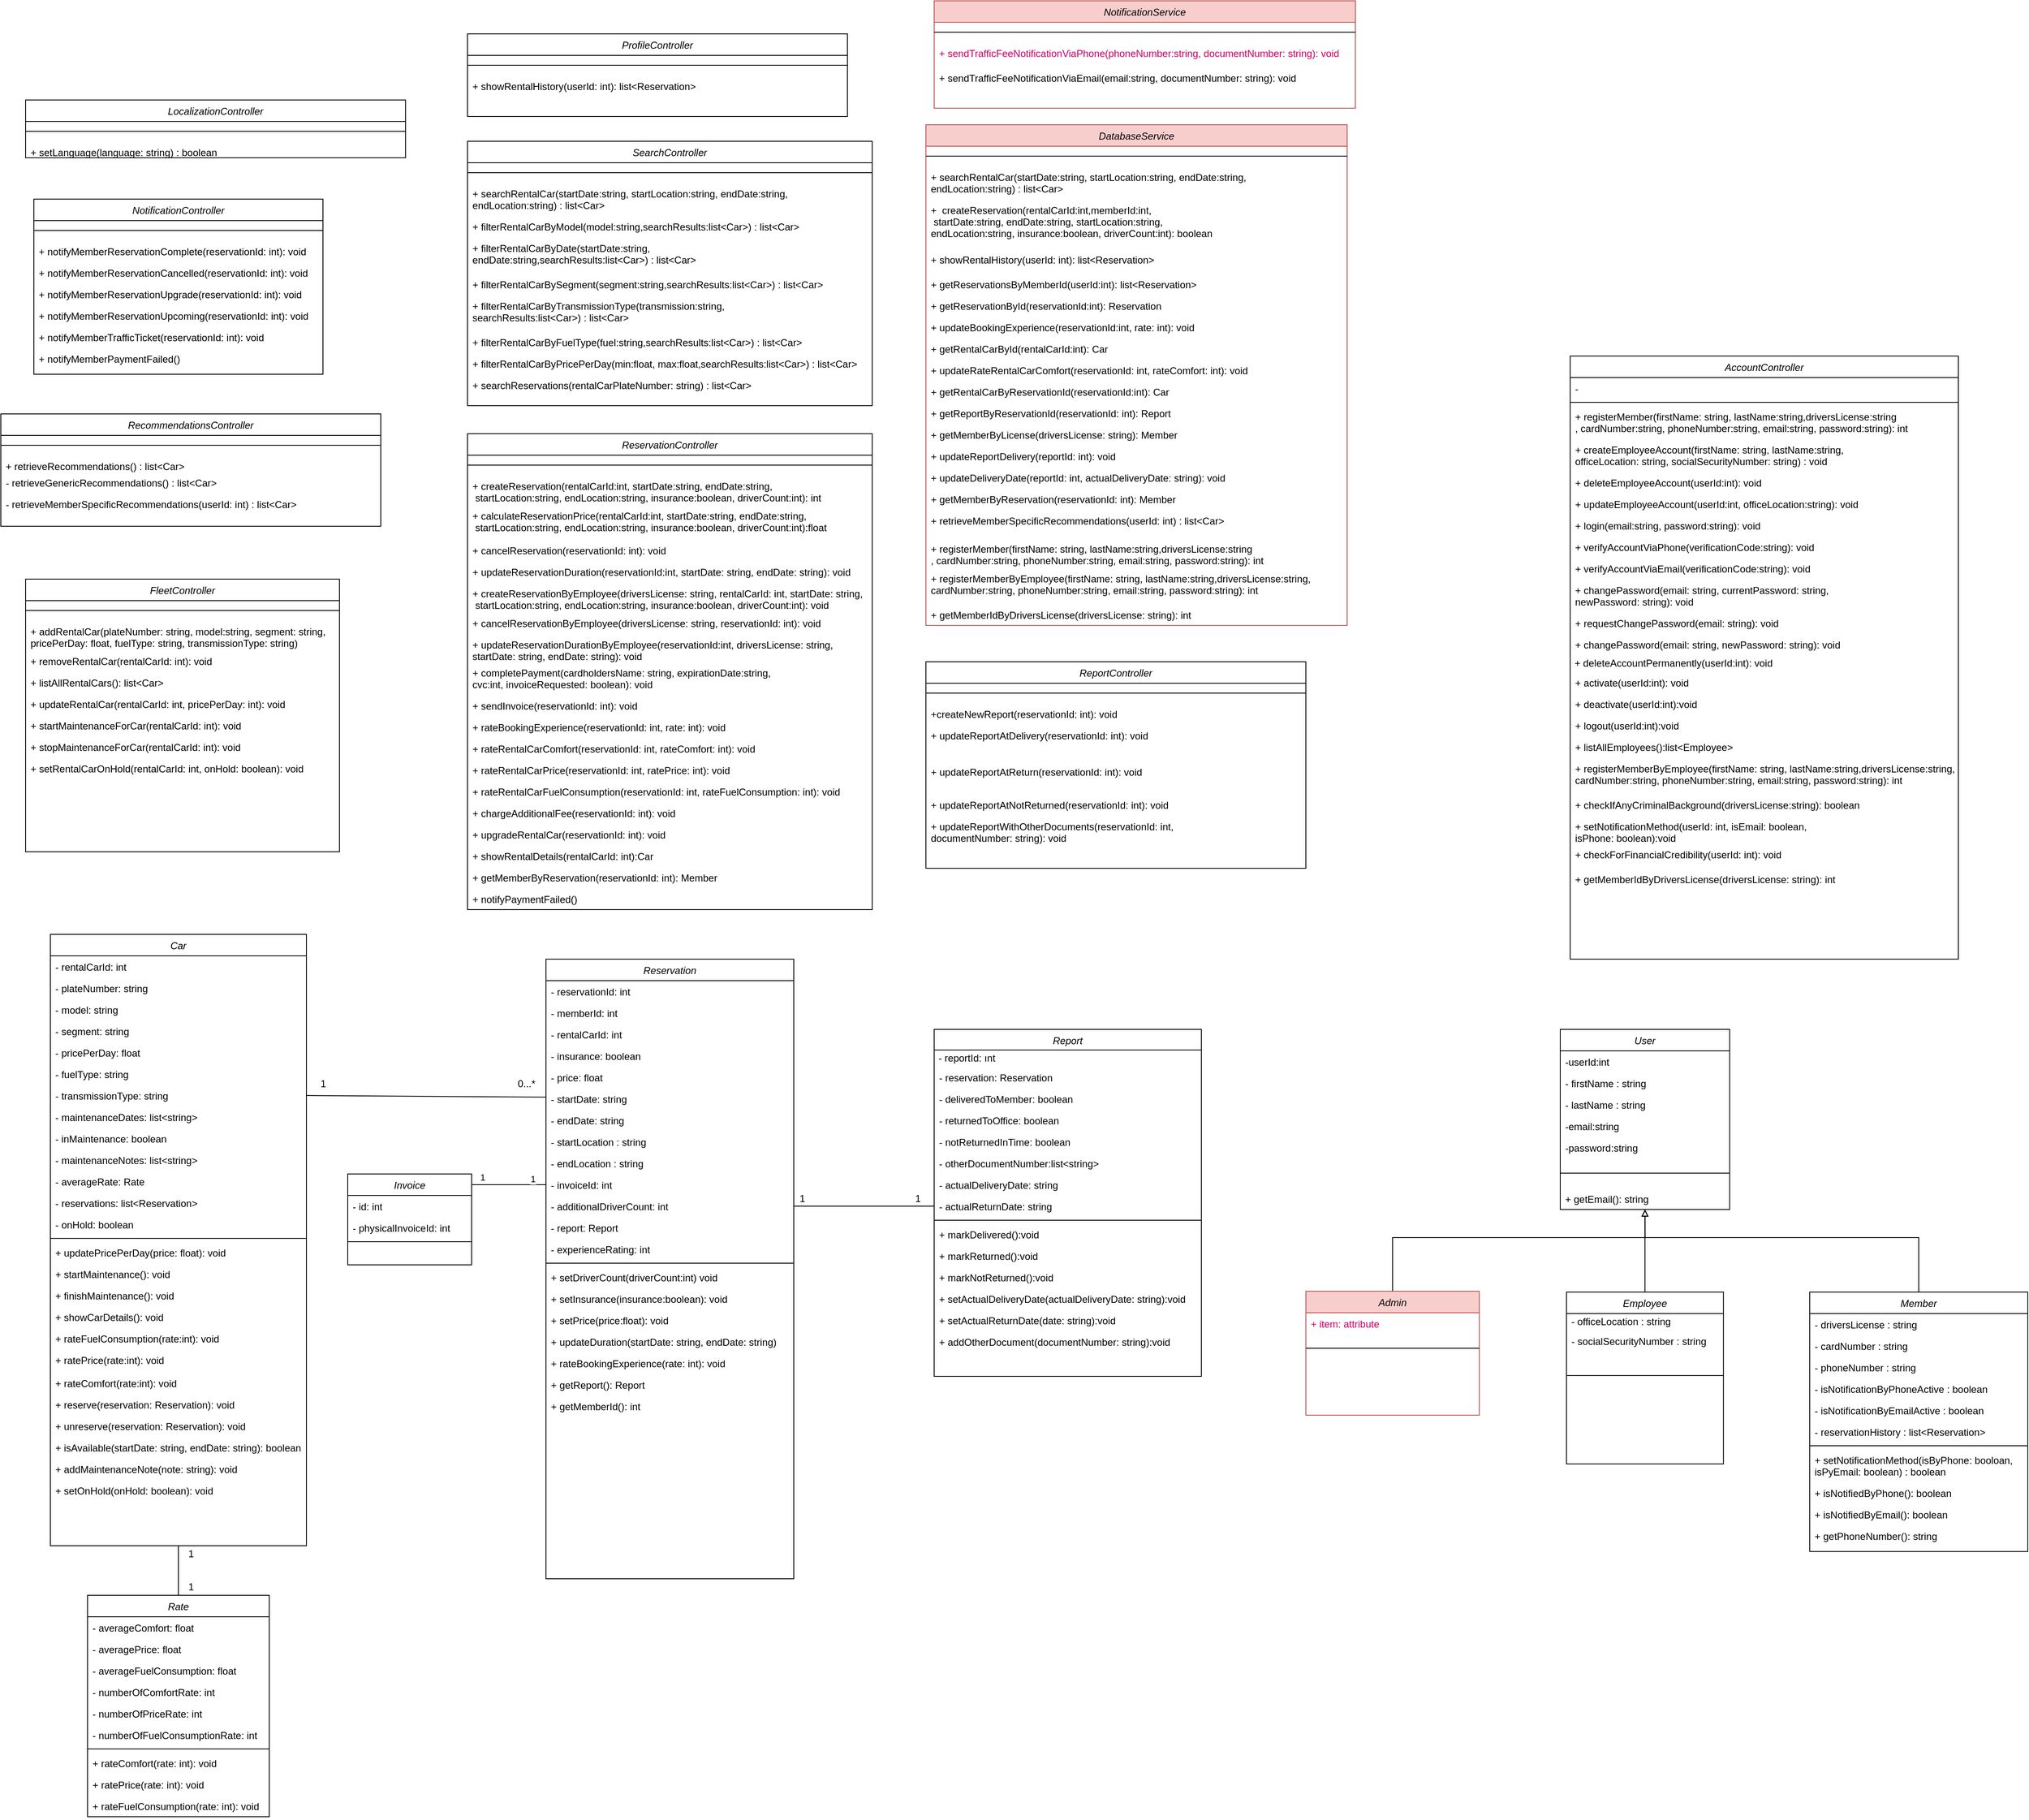 <mxfile version="13.1.11" type="google"><diagram id="C5RBs43oDa-KdzZeNtuy" name="Page-1"><mxGraphModel dx="1167" dy="1796" grid="1" gridSize="10" guides="1" tooltips="1" connect="1" arrows="1" fold="1" page="1" pageScale="1" pageWidth="827" pageHeight="1169" math="0" shadow="0"><root><mxCell id="WIyWlLk6GJQsqaUBKTNV-0"/><mxCell id="WIyWlLk6GJQsqaUBKTNV-1" parent="WIyWlLk6GJQsqaUBKTNV-0"/><mxCell id="PyJJAz-HF3RKSAENLdeJ-129" style="edgeStyle=orthogonalEdgeStyle;rounded=0;orthogonalLoop=1;jettySize=auto;html=1;entryX=0.5;entryY=1;entryDx=0;entryDy=0;endArrow=block;endFill=0;" parent="WIyWlLk6GJQsqaUBKTNV-1" source="PyJJAz-HF3RKSAENLdeJ-42" target="PyJJAz-HF3RKSAENLdeJ-118" edge="1"><mxGeometry relative="1" as="geometry"><mxPoint x="2120" y="837" as="targetPoint"/><Array as="points"><mxPoint x="2412" y="837"/><mxPoint x="2081" y="837"/></Array></mxGeometry></mxCell><mxCell id="PyJJAz-HF3RKSAENLdeJ-128" style="edgeStyle=orthogonalEdgeStyle;rounded=0;orthogonalLoop=1;jettySize=auto;html=1;exitX=0.5;exitY=0;exitDx=0;exitDy=0;entryX=0.5;entryY=1;entryDx=0;entryDy=0;endArrow=block;endFill=0;" parent="WIyWlLk6GJQsqaUBKTNV-1" source="zkfFHV4jXpPFQw0GAbJ--0" target="PyJJAz-HF3RKSAENLdeJ-118" edge="1"><mxGeometry relative="1" as="geometry"><mxPoint x="1760.003" y="747.0" as="sourcePoint"/><mxPoint x="2000" y="837" as="targetPoint"/><Array as="points"><mxPoint x="1775" y="837"/><mxPoint x="2081" y="837"/></Array></mxGeometry></mxCell><mxCell id="PyJJAz-HF3RKSAENLdeJ-130" style="edgeStyle=orthogonalEdgeStyle;rounded=0;orthogonalLoop=1;jettySize=auto;html=1;entryX=0.5;entryY=1;entryDx=0;entryDy=0;exitX=0.5;exitY=0;exitDx=0;exitDy=0;endArrow=block;endFill=0;" parent="WIyWlLk6GJQsqaUBKTNV-1" source="2qs4ONxynOTmM3ThpiEe-1" target="PyJJAz-HF3RKSAENLdeJ-118" edge="1"><mxGeometry relative="1" as="geometry"><Array as="points"/><mxPoint x="2020.86" y="861" as="sourcePoint"/></mxGeometry></mxCell><mxCell id="SaSALMOJc4YaeOgEGJrh-27" value="" style="endArrow=none;html=1;fontColor=#FF3333;entryX=0.5;entryY=1;entryDx=0;entryDy=0;exitX=0.5;exitY=0;exitDx=0;exitDy=0;" parent="WIyWlLk6GJQsqaUBKTNV-1" source="PyJJAz-HF3RKSAENLdeJ-238" target="2qs4ONxynOTmM3ThpiEe-57" edge="1"><mxGeometry width="50" height="50" relative="1" as="geometry"><mxPoint x="30" y="877" as="sourcePoint"/><mxPoint x="20" y="620" as="targetPoint"/></mxGeometry></mxCell><mxCell id="SaSALMOJc4YaeOgEGJrh-36" value="" style="endArrow=none;html=1;fontColor=#FF3333;entryX=1;entryY=0.118;entryDx=0;entryDy=0;entryPerimeter=0;" parent="WIyWlLk6GJQsqaUBKTNV-1" source="PyJJAz-HF3RKSAENLdeJ-196" target="PyJJAz-HF3RKSAENLdeJ-192" edge="1"><mxGeometry width="50" height="50" relative="1" as="geometry"><mxPoint x="560" y="840" as="sourcePoint"/><mxPoint x="631" y="779" as="targetPoint"/></mxGeometry></mxCell><mxCell id="9D7rxMHuK--zUfd0Zhau-23" value="1" style="edgeLabel;html=1;align=center;verticalAlign=middle;resizable=0;points=[];fontColor=#000000;" vertex="1" connectable="0" parent="SaSALMOJc4YaeOgEGJrh-36"><mxGeometry x="0.721" y="-9" relative="1" as="geometry"><mxPoint as="offset"/></mxGeometry></mxCell><mxCell id="9D7rxMHuK--zUfd0Zhau-24" value="1" style="edgeLabel;html=1;align=center;verticalAlign=middle;resizable=0;points=[];fontColor=#000000;" vertex="1" connectable="0" parent="SaSALMOJc4YaeOgEGJrh-36"><mxGeometry x="-0.646" y="-7" relative="1" as="geometry"><mxPoint as="offset"/></mxGeometry></mxCell><mxCell id="9D7rxMHuK--zUfd0Zhau-27" value="" style="endArrow=none;html=1;fontColor=#000000;entryX=0.001;entryY=0.423;entryDx=0;entryDy=0;exitX=1;exitY=0.5;exitDx=0;exitDy=0;entryPerimeter=0;" edge="1" parent="WIyWlLk6GJQsqaUBKTNV-1" source="PyJJAz-HF3RKSAENLdeJ-154" target="2qs4ONxynOTmM3ThpiEe-74"><mxGeometry width="50" height="50" relative="1" as="geometry"><mxPoint x="461" y="669" as="sourcePoint"/><mxPoint x="840" y="640" as="targetPoint"/></mxGeometry></mxCell><mxCell id="9D7rxMHuK--zUfd0Zhau-28" value="1" style="text;html=1;align=center;verticalAlign=middle;resizable=0;points=[];autosize=1;fontColor=#000000;" vertex="1" parent="WIyWlLk6GJQsqaUBKTNV-1"><mxGeometry x="470" y="641" width="20" height="20" as="geometry"/></mxCell><mxCell id="9D7rxMHuK--zUfd0Zhau-29" value="0...*" style="text;html=1;align=center;verticalAlign=middle;resizable=0;points=[];autosize=1;fontColor=#000000;" vertex="1" parent="WIyWlLk6GJQsqaUBKTNV-1"><mxGeometry x="706" y="641" width="40" height="20" as="geometry"/></mxCell><mxCell id="9D7rxMHuK--zUfd0Zhau-30" value="" style="endArrow=none;html=1;fontColor=#000000;entryX=0;entryY=0.5;entryDx=0;entryDy=0;exitX=1;exitY=0.5;exitDx=0;exitDy=0;" edge="1" parent="WIyWlLk6GJQsqaUBKTNV-1" source="2qs4ONxynOTmM3ThpiEe-98" target="PyJJAz-HF3RKSAENLdeJ-227"><mxGeometry width="50" height="50" relative="1" as="geometry"><mxPoint x="1050" y="999" as="sourcePoint"/><mxPoint x="1290" y="790" as="targetPoint"/></mxGeometry></mxCell><mxCell id="9D7rxMHuK--zUfd0Zhau-31" value="1" style="text;html=1;align=center;verticalAlign=middle;resizable=0;points=[];autosize=1;fontColor=#000000;" vertex="1" parent="WIyWlLk6GJQsqaUBKTNV-1"><mxGeometry x="1050" y="780" width="20" height="20" as="geometry"/></mxCell><mxCell id="9D7rxMHuK--zUfd0Zhau-32" value="1" style="text;html=1;align=center;verticalAlign=middle;resizable=0;points=[];autosize=1;fontColor=#000000;" vertex="1" parent="WIyWlLk6GJQsqaUBKTNV-1"><mxGeometry x="1190" y="780" width="20" height="20" as="geometry"/></mxCell><mxCell id="PyJJAz-HF3RKSAENLdeJ-32" value="ReservationController" style="swimlane;fontStyle=2;align=center;verticalAlign=top;childLayout=stackLayout;horizontal=1;startSize=26;horizontalStack=0;resizeParent=1;resizeLast=0;collapsible=1;marginBottom=0;rounded=0;shadow=0;strokeWidth=1;fontColor=#000000;" parent="WIyWlLk6GJQsqaUBKTNV-1" vertex="1"><mxGeometry x="655" y="-136" width="490" height="576" as="geometry"><mxRectangle x="230" y="140" width="160" height="26" as="alternateBounds"/></mxGeometry></mxCell><mxCell id="PyJJAz-HF3RKSAENLdeJ-34" value="" style="line;html=1;strokeWidth=1;align=left;verticalAlign=middle;spacingTop=-1;spacingLeft=3;spacingRight=3;rotatable=0;labelPosition=right;points=[];portConstraint=eastwest;" parent="PyJJAz-HF3RKSAENLdeJ-32" vertex="1"><mxGeometry y="26" width="490" height="24" as="geometry"/></mxCell><mxCell id="PyJJAz-HF3RKSAENLdeJ-35" value="+ createReservation(rentalCarId:int, startDate:string, endDate:string,&#10; startLocation:string, endLocation:string, insurance:boolean, driverCount:int): int" style="text;align=left;verticalAlign=top;spacingLeft=4;spacingRight=4;overflow=hidden;rotatable=0;points=[[0,0.5],[1,0.5]];portConstraint=eastwest;rounded=0;shadow=0;html=0;fontColor=#000000;" parent="PyJJAz-HF3RKSAENLdeJ-32" vertex="1"><mxGeometry y="50" width="490" height="36" as="geometry"/></mxCell><mxCell id="KCNLsI9GjB8eLPjCpDtn-6" value="+ calculateReservationPrice(rentalCarId:int, startDate:string, endDate:string,&#10; startLocation:string, endLocation:string, insurance:boolean, driverCount:int):float&#10;" style="text;strokeColor=none;fillColor=none;align=left;verticalAlign=top;spacingLeft=4;spacingRight=4;overflow=hidden;rotatable=0;points=[[0,0.5],[1,0.5]];portConstraint=eastwest;fontColor=#000000;" vertex="1" parent="PyJJAz-HF3RKSAENLdeJ-32"><mxGeometry y="86" width="490" height="42" as="geometry"/></mxCell><mxCell id="PyJJAz-HF3RKSAENLdeJ-187" value="+ cancelReservation(reservationId: int): void" style="text;strokeColor=none;fillColor=none;align=left;verticalAlign=top;spacingLeft=4;spacingRight=4;overflow=hidden;rotatable=0;points=[[0,0.5],[1,0.5]];portConstraint=eastwest;" parent="PyJJAz-HF3RKSAENLdeJ-32" vertex="1"><mxGeometry y="128" width="490" height="26" as="geometry"/></mxCell><mxCell id="PyJJAz-HF3RKSAENLdeJ-66" value="+ updateReservationDuration(reservationId:int, startDate: string, endDate: string): void" style="text;strokeColor=none;fillColor=none;align=left;verticalAlign=top;spacingLeft=4;spacingRight=4;overflow=hidden;rotatable=0;points=[[0,0.5],[1,0.5]];portConstraint=eastwest;fontColor=#000000;" parent="PyJJAz-HF3RKSAENLdeJ-32" vertex="1"><mxGeometry y="154" width="490" height="26" as="geometry"/></mxCell><mxCell id="PyJJAz-HF3RKSAENLdeJ-159" value="+ createReservationByEmployee(driversLicense: string, rentalCarId: int, startDate: string,&#10; startLocation:string, endLocation:string, insurance:boolean, driverCount:int): void " style="text;strokeColor=none;fillColor=none;align=left;verticalAlign=top;spacingLeft=4;spacingRight=4;overflow=hidden;rotatable=0;points=[[0,0.5],[1,0.5]];portConstraint=eastwest;" parent="PyJJAz-HF3RKSAENLdeJ-32" vertex="1"><mxGeometry y="180" width="490" height="36" as="geometry"/></mxCell><mxCell id="PyJJAz-HF3RKSAENLdeJ-158" value="+ cancelReservationByEmployee(driversLicense: string, reservationId: int): void" style="text;strokeColor=none;fillColor=none;align=left;verticalAlign=top;spacingLeft=4;spacingRight=4;overflow=hidden;rotatable=0;points=[[0,0.5],[1,0.5]];portConstraint=eastwest;" parent="PyJJAz-HF3RKSAENLdeJ-32" vertex="1"><mxGeometry y="216" width="490" height="26" as="geometry"/></mxCell><mxCell id="PyJJAz-HF3RKSAENLdeJ-157" value="+ updateReservationDurationByEmployee(reservationId:int, driversLicense: string, &#10;startDate: string, endDate: string): void" style="text;strokeColor=none;fillColor=none;align=left;verticalAlign=top;spacingLeft=4;spacingRight=4;overflow=hidden;rotatable=0;points=[[0,0.5],[1,0.5]];portConstraint=eastwest;fontColor=#000000;" parent="PyJJAz-HF3RKSAENLdeJ-32" vertex="1"><mxGeometry y="242" width="490" height="34" as="geometry"/></mxCell><mxCell id="PyJJAz-HF3RKSAENLdeJ-188" value="+ completePayment(cardholdersName: string, expirationDate:string, &#10;cvc:int, invoiceRequested: boolean): void" style="text;align=left;verticalAlign=top;spacingLeft=4;spacingRight=4;overflow=hidden;rotatable=0;points=[[0,0.5],[1,0.5]];portConstraint=eastwest;" parent="PyJJAz-HF3RKSAENLdeJ-32" vertex="1"><mxGeometry y="276" width="490" height="40" as="geometry"/></mxCell><mxCell id="PyJJAz-HF3RKSAENLdeJ-198" value="+ sendInvoice(reservationId: int): void" style="text;strokeColor=none;fillColor=none;align=left;verticalAlign=top;spacingLeft=4;spacingRight=4;overflow=hidden;rotatable=0;points=[[0,0.5],[1,0.5]];portConstraint=eastwest;" parent="PyJJAz-HF3RKSAENLdeJ-32" vertex="1"><mxGeometry y="316" width="490" height="26" as="geometry"/></mxCell><mxCell id="PyJJAz-HF3RKSAENLdeJ-251" value="+ rateBookingExperience(reservationId: int, rate: int): void" style="text;strokeColor=none;fillColor=none;align=left;verticalAlign=top;spacingLeft=4;spacingRight=4;overflow=hidden;rotatable=0;points=[[0,0.5],[1,0.5]];portConstraint=eastwest;fontColor=#000000;" parent="PyJJAz-HF3RKSAENLdeJ-32" vertex="1"><mxGeometry y="342" width="490" height="26" as="geometry"/></mxCell><mxCell id="_Js-edaWBWowwOgjngb--22" value="+ rateRentalCarComfort(reservationId: int, rateComfort: int): void" style="text;strokeColor=none;fillColor=none;align=left;verticalAlign=top;spacingLeft=4;spacingRight=4;overflow=hidden;rotatable=0;points=[[0,0.5],[1,0.5]];portConstraint=eastwest;" parent="PyJJAz-HF3RKSAENLdeJ-32" vertex="1"><mxGeometry y="368" width="490" height="26" as="geometry"/></mxCell><mxCell id="_Js-edaWBWowwOgjngb--23" value="+ rateRentalCarPrice(reservationId: int, ratePrice: int): void" style="text;strokeColor=none;fillColor=none;align=left;verticalAlign=top;spacingLeft=4;spacingRight=4;overflow=hidden;rotatable=0;points=[[0,0.5],[1,0.5]];portConstraint=eastwest;" parent="PyJJAz-HF3RKSAENLdeJ-32" vertex="1"><mxGeometry y="394" width="490" height="26" as="geometry"/></mxCell><mxCell id="_Js-edaWBWowwOgjngb--24" value="+ rateRentalCarFuelConsumption(reservationId: int, rateFuelConsumption: int): void" style="text;strokeColor=none;fillColor=none;align=left;verticalAlign=top;spacingLeft=4;spacingRight=4;overflow=hidden;rotatable=0;points=[[0,0.5],[1,0.5]];portConstraint=eastwest;" parent="PyJJAz-HF3RKSAENLdeJ-32" vertex="1"><mxGeometry y="420" width="490" height="26" as="geometry"/></mxCell><mxCell id="PyJJAz-HF3RKSAENLdeJ-255" value="+ chargeAdditionalFee(reservationId: int): void" style="text;strokeColor=none;fillColor=none;align=left;verticalAlign=top;spacingLeft=4;spacingRight=4;overflow=hidden;rotatable=0;points=[[0,0.5],[1,0.5]];portConstraint=eastwest;fontColor=#000000;" parent="PyJJAz-HF3RKSAENLdeJ-32" vertex="1"><mxGeometry y="446" width="490" height="26" as="geometry"/></mxCell><mxCell id="PyJJAz-HF3RKSAENLdeJ-262" value="+ upgradeRentalCar(reservationId: int): void" style="text;strokeColor=none;fillColor=none;align=left;verticalAlign=top;spacingLeft=4;spacingRight=4;overflow=hidden;rotatable=0;points=[[0,0.5],[1,0.5]];portConstraint=eastwest;fontColor=#000000;" parent="PyJJAz-HF3RKSAENLdeJ-32" vertex="1"><mxGeometry y="472" width="490" height="26" as="geometry"/></mxCell><mxCell id="Fg22NQxD7wjf-iT87let-16" value="+ showRentalDetails(rentalCarId: int):Car " style="text;strokeColor=none;fillColor=none;align=left;verticalAlign=top;spacingLeft=4;spacingRight=4;overflow=hidden;rotatable=0;points=[[0,0.5],[1,0.5]];portConstraint=eastwest;fontColor=#000000;" parent="PyJJAz-HF3RKSAENLdeJ-32" vertex="1"><mxGeometry y="498" width="490" height="26" as="geometry"/></mxCell><mxCell id="nzVzEWI8CDD0CJ6Y3Y5S-1" value="+ getMemberByReservation(reservationId: int): Member" style="text;strokeColor=none;fillColor=none;align=left;verticalAlign=top;spacingLeft=4;spacingRight=4;overflow=hidden;rotatable=0;points=[[0,0.5],[1,0.5]];portConstraint=eastwest;" vertex="1" parent="PyJJAz-HF3RKSAENLdeJ-32"><mxGeometry y="524" width="490" height="26" as="geometry"/></mxCell><mxCell id="G6DzZAkVv6X7zsfrCIAk-4" value="+ notifyPaymentFailed()" style="text;strokeColor=none;fillColor=none;align=left;verticalAlign=top;spacingLeft=4;spacingRight=4;overflow=hidden;rotatable=0;points=[[0,0.5],[1,0.5]];portConstraint=eastwest;" vertex="1" parent="PyJJAz-HF3RKSAENLdeJ-32"><mxGeometry y="550" width="490" height="26" as="geometry"/></mxCell><mxCell id="KCNLsI9GjB8eLPjCpDtn-0" value="1" style="text;html=1;align=center;verticalAlign=middle;resizable=0;points=[];autosize=1;" vertex="1" parent="WIyWlLk6GJQsqaUBKTNV-1"><mxGeometry x="310" y="1210" width="20" height="20" as="geometry"/></mxCell><mxCell id="KCNLsI9GjB8eLPjCpDtn-1" value="1" style="text;html=1;align=center;verticalAlign=middle;resizable=0;points=[];autosize=1;" vertex="1" parent="WIyWlLk6GJQsqaUBKTNV-1"><mxGeometry x="310" y="1250" width="20" height="20" as="geometry"/></mxCell><mxCell id="PyJJAz-HF3RKSAENLdeJ-238" value="Rate" style="swimlane;fontStyle=2;align=center;verticalAlign=top;childLayout=stackLayout;horizontal=1;startSize=26;horizontalStack=0;resizeParent=1;resizeLast=0;collapsible=1;marginBottom=0;rounded=0;shadow=0;strokeWidth=1;" parent="WIyWlLk6GJQsqaUBKTNV-1" vertex="1"><mxGeometry x="195" y="1270" width="220" height="268" as="geometry"><mxRectangle x="230" y="140" width="160" height="26" as="alternateBounds"/></mxGeometry></mxCell><mxCell id="PyJJAz-HF3RKSAENLdeJ-239" value="- averageComfort: float" style="text;align=left;verticalAlign=top;spacingLeft=4;spacingRight=4;overflow=hidden;rotatable=0;points=[[0,0.5],[1,0.5]];portConstraint=eastwest;rounded=0;shadow=0;html=0;" parent="PyJJAz-HF3RKSAENLdeJ-238" vertex="1"><mxGeometry y="26" width="220" height="26" as="geometry"/></mxCell><mxCell id="PyJJAz-HF3RKSAENLdeJ-240" value="- averagePrice: float" style="text;align=left;verticalAlign=top;spacingLeft=4;spacingRight=4;overflow=hidden;rotatable=0;points=[[0,0.5],[1,0.5]];portConstraint=eastwest;rounded=0;shadow=0;html=0;" parent="PyJJAz-HF3RKSAENLdeJ-238" vertex="1"><mxGeometry y="52" width="220" height="26" as="geometry"/></mxCell><mxCell id="PyJJAz-HF3RKSAENLdeJ-242" value="- averageFuelConsumption: float" style="text;strokeColor=none;fillColor=none;align=left;verticalAlign=top;spacingLeft=4;spacingRight=4;overflow=hidden;rotatable=0;points=[[0,0.5],[1,0.5]];portConstraint=eastwest;" parent="PyJJAz-HF3RKSAENLdeJ-238" vertex="1"><mxGeometry y="78" width="220" height="26" as="geometry"/></mxCell><mxCell id="9D7rxMHuK--zUfd0Zhau-33" value="- numberOfComfortRate: int" style="text;strokeColor=none;fillColor=none;align=left;verticalAlign=top;spacingLeft=4;spacingRight=4;overflow=hidden;rotatable=0;points=[[0,0.5],[1,0.5]];portConstraint=eastwest;fontColor=#000000;" vertex="1" parent="PyJJAz-HF3RKSAENLdeJ-238"><mxGeometry y="104" width="220" height="26" as="geometry"/></mxCell><mxCell id="9D7rxMHuK--zUfd0Zhau-34" value="- numberOfPriceRate: int" style="text;strokeColor=none;fillColor=none;align=left;verticalAlign=top;spacingLeft=4;spacingRight=4;overflow=hidden;rotatable=0;points=[[0,0.5],[1,0.5]];portConstraint=eastwest;fontColor=#000000;" vertex="1" parent="PyJJAz-HF3RKSAENLdeJ-238"><mxGeometry y="130" width="220" height="26" as="geometry"/></mxCell><mxCell id="9D7rxMHuK--zUfd0Zhau-35" value="- numberOfFuelConsumptionRate: int" style="text;strokeColor=none;fillColor=none;align=left;verticalAlign=top;spacingLeft=4;spacingRight=4;overflow=hidden;rotatable=0;points=[[0,0.5],[1,0.5]];portConstraint=eastwest;fontColor=#000000;" vertex="1" parent="PyJJAz-HF3RKSAENLdeJ-238"><mxGeometry y="156" width="220" height="26" as="geometry"/></mxCell><mxCell id="PyJJAz-HF3RKSAENLdeJ-241" value="" style="line;html=1;strokeWidth=1;align=left;verticalAlign=middle;spacingTop=-1;spacingLeft=3;spacingRight=3;rotatable=0;labelPosition=right;points=[];portConstraint=eastwest;" parent="PyJJAz-HF3RKSAENLdeJ-238" vertex="1"><mxGeometry y="182" width="220" height="8" as="geometry"/></mxCell><mxCell id="PyJJAz-HF3RKSAENLdeJ-243" value="+ rateComfort(rate: int): void" style="text;strokeColor=none;fillColor=none;align=left;verticalAlign=top;spacingLeft=4;spacingRight=4;overflow=hidden;rotatable=0;points=[[0,0.5],[1,0.5]];portConstraint=eastwest;" parent="PyJJAz-HF3RKSAENLdeJ-238" vertex="1"><mxGeometry y="190" width="220" height="26" as="geometry"/></mxCell><mxCell id="PyJJAz-HF3RKSAENLdeJ-244" value="+ ratePrice(rate: int): void" style="text;strokeColor=none;fillColor=none;align=left;verticalAlign=top;spacingLeft=4;spacingRight=4;overflow=hidden;rotatable=0;points=[[0,0.5],[1,0.5]];portConstraint=eastwest;" parent="PyJJAz-HF3RKSAENLdeJ-238" vertex="1"><mxGeometry y="216" width="220" height="26" as="geometry"/></mxCell><mxCell id="PyJJAz-HF3RKSAENLdeJ-245" value="+ rateFuelConsumption(rate: int): void&#10;" style="text;strokeColor=none;fillColor=none;align=left;verticalAlign=top;spacingLeft=4;spacingRight=4;overflow=hidden;rotatable=0;points=[[0,0.5],[1,0.5]];portConstraint=eastwest;" parent="PyJJAz-HF3RKSAENLdeJ-238" vertex="1"><mxGeometry y="242" width="220" height="26" as="geometry"/></mxCell><mxCell id="2qs4ONxynOTmM3ThpiEe-63" value="Reservation" style="swimlane;fontStyle=2;align=center;verticalAlign=top;childLayout=stackLayout;horizontal=1;startSize=26;horizontalStack=0;resizeParent=1;resizeLast=0;collapsible=1;marginBottom=0;rounded=0;shadow=0;strokeWidth=1;" parent="WIyWlLk6GJQsqaUBKTNV-1" vertex="1"><mxGeometry x="750" y="500" width="300" height="750" as="geometry"><mxRectangle x="630" y="480" width="160" height="26" as="alternateBounds"/></mxGeometry></mxCell><mxCell id="PyJJAz-HF3RKSAENLdeJ-180" value="- reservationId: int" style="text;strokeColor=none;fillColor=none;align=left;verticalAlign=top;spacingLeft=4;spacingRight=4;overflow=hidden;rotatable=0;points=[[0,0.5],[1,0.5]];portConstraint=eastwest;" parent="2qs4ONxynOTmM3ThpiEe-63" vertex="1"><mxGeometry y="26" width="300" height="26" as="geometry"/></mxCell><mxCell id="2qs4ONxynOTmM3ThpiEe-64" value="- memberId: int" style="text;align=left;verticalAlign=top;spacingLeft=4;spacingRight=4;overflow=hidden;rotatable=0;points=[[0,0.5],[1,0.5]];portConstraint=eastwest;" parent="2qs4ONxynOTmM3ThpiEe-63" vertex="1"><mxGeometry y="52" width="300" height="26" as="geometry"/></mxCell><mxCell id="2qs4ONxynOTmM3ThpiEe-65" value="- rentalCarId: int" style="text;align=left;verticalAlign=top;spacingLeft=4;spacingRight=4;overflow=hidden;rotatable=0;points=[[0,0.5],[1,0.5]];portConstraint=eastwest;rounded=0;shadow=0;html=0;" parent="2qs4ONxynOTmM3ThpiEe-63" vertex="1"><mxGeometry y="78" width="300" height="26" as="geometry"/></mxCell><mxCell id="2qs4ONxynOTmM3ThpiEe-66" value="- insurance: boolean" style="text;align=left;verticalAlign=top;spacingLeft=4;spacingRight=4;overflow=hidden;rotatable=0;points=[[0,0.5],[1,0.5]];portConstraint=eastwest;rounded=0;shadow=0;html=0;" parent="2qs4ONxynOTmM3ThpiEe-63" vertex="1"><mxGeometry y="104" width="300" height="26" as="geometry"/></mxCell><mxCell id="2qs4ONxynOTmM3ThpiEe-70" value="- price: float" style="text;align=left;verticalAlign=top;spacingLeft=4;spacingRight=4;overflow=hidden;rotatable=0;points=[[0,0.5],[1,0.5]];portConstraint=eastwest;rounded=0;shadow=0;html=0;" parent="2qs4ONxynOTmM3ThpiEe-63" vertex="1"><mxGeometry y="130" width="300" height="26" as="geometry"/></mxCell><mxCell id="2qs4ONxynOTmM3ThpiEe-74" value="- startDate: string" style="text;align=left;verticalAlign=top;spacingLeft=4;spacingRight=4;overflow=hidden;rotatable=0;points=[[0,0.5],[1,0.5]];portConstraint=eastwest;rounded=0;shadow=0;html=0;" parent="2qs4ONxynOTmM3ThpiEe-63" vertex="1"><mxGeometry y="156" width="300" height="26" as="geometry"/></mxCell><mxCell id="2qs4ONxynOTmM3ThpiEe-97" value="- endDate: string" style="text;align=left;verticalAlign=top;spacingLeft=4;spacingRight=4;overflow=hidden;rotatable=0;points=[[0,0.5],[1,0.5]];portConstraint=eastwest;rounded=0;shadow=0;html=0;" parent="2qs4ONxynOTmM3ThpiEe-63" vertex="1"><mxGeometry y="182" width="300" height="26" as="geometry"/></mxCell><mxCell id="PyJJAz-HF3RKSAENLdeJ-182" value="- startLocation : string" style="text;strokeColor=none;fillColor=none;align=left;verticalAlign=top;spacingLeft=4;spacingRight=4;overflow=hidden;rotatable=0;points=[[0,0.5],[1,0.5]];portConstraint=eastwest;" parent="2qs4ONxynOTmM3ThpiEe-63" vertex="1"><mxGeometry y="208" width="300" height="26" as="geometry"/></mxCell><mxCell id="PyJJAz-HF3RKSAENLdeJ-183" value="- endLocation : string" style="text;strokeColor=none;fillColor=none;align=left;verticalAlign=top;spacingLeft=4;spacingRight=4;overflow=hidden;rotatable=0;points=[[0,0.5],[1,0.5]];portConstraint=eastwest;" parent="2qs4ONxynOTmM3ThpiEe-63" vertex="1"><mxGeometry y="234" width="300" height="26" as="geometry"/></mxCell><mxCell id="PyJJAz-HF3RKSAENLdeJ-196" value="- invoiceId: int" style="text;strokeColor=none;fillColor=none;align=left;verticalAlign=top;spacingLeft=4;spacingRight=4;overflow=hidden;rotatable=0;points=[[0,0.5],[1,0.5]];portConstraint=eastwest;fontColor=#000000;" parent="2qs4ONxynOTmM3ThpiEe-63" vertex="1"><mxGeometry y="260" width="300" height="26" as="geometry"/></mxCell><mxCell id="2qs4ONxynOTmM3ThpiEe-98" value="- additionalDriverCount: int" style="text;align=left;verticalAlign=top;spacingLeft=4;spacingRight=4;overflow=hidden;rotatable=0;points=[[0,0.5],[1,0.5]];portConstraint=eastwest;rounded=0;shadow=0;html=0;fontColor=#000000;" parent="2qs4ONxynOTmM3ThpiEe-63" vertex="1"><mxGeometry y="286" width="300" height="26" as="geometry"/></mxCell><mxCell id="2qs4ONxynOTmM3ThpiEe-110" value="- report: Report" style="text;align=left;verticalAlign=top;spacingLeft=4;spacingRight=4;overflow=hidden;rotatable=0;points=[[0,0.5],[1,0.5]];portConstraint=eastwest;rounded=0;shadow=0;html=0;" parent="2qs4ONxynOTmM3ThpiEe-63" vertex="1"><mxGeometry y="312" width="300" height="26" as="geometry"/></mxCell><mxCell id="2qs4ONxynOTmM3ThpiEe-111" value="- experienceRating: int" style="text;align=left;verticalAlign=top;spacingLeft=4;spacingRight=4;overflow=hidden;rotatable=0;points=[[0,0.5],[1,0.5]];portConstraint=eastwest;rounded=0;shadow=0;html=0;" parent="2qs4ONxynOTmM3ThpiEe-63" vertex="1"><mxGeometry y="338" width="300" height="26" as="geometry"/></mxCell><mxCell id="2qs4ONxynOTmM3ThpiEe-114" value="" style="line;html=1;strokeWidth=1;align=left;verticalAlign=middle;spacingTop=-1;spacingLeft=3;spacingRight=3;rotatable=0;labelPosition=right;points=[];portConstraint=eastwest;" parent="2qs4ONxynOTmM3ThpiEe-63" vertex="1"><mxGeometry y="364" width="300" height="8" as="geometry"/></mxCell><mxCell id="2qs4ONxynOTmM3ThpiEe-123" value="+ setDriverCount(driverCount:int) void" style="text;align=left;verticalAlign=top;spacingLeft=4;spacingRight=4;overflow=hidden;rotatable=0;points=[[0,0.5],[1,0.5]];portConstraint=eastwest;rounded=0;shadow=0;html=0;fontColor=#000000;" parent="2qs4ONxynOTmM3ThpiEe-63" vertex="1"><mxGeometry y="372" width="300" height="26" as="geometry"/></mxCell><mxCell id="2qs4ONxynOTmM3ThpiEe-124" value="+ setInsurance(insurance:boolean): void" style="text;align=left;verticalAlign=top;spacingLeft=4;spacingRight=4;overflow=hidden;rotatable=0;points=[[0,0.5],[1,0.5]];portConstraint=eastwest;rounded=0;shadow=0;html=0;fontColor=#000000;" parent="2qs4ONxynOTmM3ThpiEe-63" vertex="1"><mxGeometry y="398" width="300" height="26" as="geometry"/></mxCell><mxCell id="2qs4ONxynOTmM3ThpiEe-131" value="+ setPrice(price:float): void" style="text;align=left;verticalAlign=top;spacingLeft=4;spacingRight=4;overflow=hidden;rotatable=0;points=[[0,0.5],[1,0.5]];portConstraint=eastwest;rounded=0;shadow=0;html=0;fontColor=#000000;" parent="2qs4ONxynOTmM3ThpiEe-63" vertex="1"><mxGeometry y="424" width="300" height="26" as="geometry"/></mxCell><mxCell id="PyJJAz-HF3RKSAENLdeJ-250" value="+ updateDuration(startDate: string, endDate: string)" style="text;strokeColor=none;fillColor=none;align=left;verticalAlign=top;spacingLeft=4;spacingRight=4;overflow=hidden;rotatable=0;points=[[0,0.5],[1,0.5]];portConstraint=eastwest;" parent="2qs4ONxynOTmM3ThpiEe-63" vertex="1"><mxGeometry y="450" width="300" height="26" as="geometry"/></mxCell><mxCell id="PyJJAz-HF3RKSAENLdeJ-252" value="+ rateBookingExperience(rate: int): void" style="text;strokeColor=none;fillColor=none;align=left;verticalAlign=top;spacingLeft=4;spacingRight=4;overflow=hidden;rotatable=0;points=[[0,0.5],[1,0.5]];portConstraint=eastwest;fontColor=#000000;" parent="2qs4ONxynOTmM3ThpiEe-63" vertex="1"><mxGeometry y="476" width="300" height="26" as="geometry"/></mxCell><mxCell id="kHhqZD4fPZzcz2lykNY8-7" value="+ getReport(): Report" style="text;strokeColor=none;fillColor=none;align=left;verticalAlign=top;spacingLeft=4;spacingRight=4;overflow=hidden;rotatable=0;points=[[0,0.5],[1,0.5]];portConstraint=eastwest;" vertex="1" parent="2qs4ONxynOTmM3ThpiEe-63"><mxGeometry y="502" width="300" height="26" as="geometry"/></mxCell><mxCell id="nzVzEWI8CDD0CJ6Y3Y5S-0" value="+ getMemberId(): int" style="text;strokeColor=none;fillColor=none;align=left;verticalAlign=top;spacingLeft=4;spacingRight=4;overflow=hidden;rotatable=0;points=[[0,0.5],[1,0.5]];portConstraint=eastwest;" vertex="1" parent="2qs4ONxynOTmM3ThpiEe-63"><mxGeometry y="528" width="300" height="26" as="geometry"/></mxCell><mxCell id="PyJJAz-HF3RKSAENLdeJ-192" value="Invoice" style="swimlane;fontStyle=2;align=center;verticalAlign=top;childLayout=stackLayout;horizontal=1;startSize=26;horizontalStack=0;resizeParent=1;resizeLast=0;collapsible=1;marginBottom=0;rounded=0;shadow=0;strokeWidth=1;fontColor=#000000;" parent="WIyWlLk6GJQsqaUBKTNV-1" vertex="1"><mxGeometry x="510" y="760" width="150" height="110" as="geometry"><mxRectangle x="230" y="140" width="160" height="26" as="alternateBounds"/></mxGeometry></mxCell><mxCell id="PyJJAz-HF3RKSAENLdeJ-193" value="- id: int" style="text;align=left;verticalAlign=top;spacingLeft=4;spacingRight=4;overflow=hidden;rotatable=0;points=[[0,0.5],[1,0.5]];portConstraint=eastwest;rounded=0;shadow=0;html=0;fontColor=#000000;" parent="PyJJAz-HF3RKSAENLdeJ-192" vertex="1"><mxGeometry y="26" width="150" height="26" as="geometry"/></mxCell><mxCell id="PyJJAz-HF3RKSAENLdeJ-194" value="- physicalInvoiceId: int" style="text;align=left;verticalAlign=top;spacingLeft=4;spacingRight=4;overflow=hidden;rotatable=0;points=[[0,0.5],[1,0.5]];portConstraint=eastwest;rounded=0;shadow=0;html=0;fontColor=#000000;" parent="PyJJAz-HF3RKSAENLdeJ-192" vertex="1"><mxGeometry y="52" width="150" height="26" as="geometry"/></mxCell><mxCell id="PyJJAz-HF3RKSAENLdeJ-195" value="" style="line;html=1;strokeWidth=1;align=left;verticalAlign=middle;spacingTop=-1;spacingLeft=3;spacingRight=3;rotatable=0;labelPosition=right;points=[];portConstraint=eastwest;" parent="PyJJAz-HF3RKSAENLdeJ-192" vertex="1"><mxGeometry y="78" width="150" height="8" as="geometry"/></mxCell><mxCell id="2qs4ONxynOTmM3ThpiEe-57" value="Car" style="swimlane;fontStyle=2;align=center;verticalAlign=top;childLayout=stackLayout;horizontal=1;startSize=26;horizontalStack=0;resizeParent=1;resizeLast=0;collapsible=1;marginBottom=0;rounded=0;shadow=0;strokeWidth=1;" parent="WIyWlLk6GJQsqaUBKTNV-1" vertex="1"><mxGeometry x="150" y="470" width="310" height="740" as="geometry"><mxRectangle x="230" y="140" width="160" height="26" as="alternateBounds"/></mxGeometry></mxCell><mxCell id="PyJJAz-HF3RKSAENLdeJ-155" value="- rentalCarId: int" style="text;strokeColor=none;fillColor=none;align=left;verticalAlign=top;spacingLeft=4;spacingRight=4;overflow=hidden;rotatable=0;points=[[0,0.5],[1,0.5]];portConstraint=eastwest;" parent="2qs4ONxynOTmM3ThpiEe-57" vertex="1"><mxGeometry y="26" width="310" height="26" as="geometry"/></mxCell><mxCell id="PyJJAz-HF3RKSAENLdeJ-266" value="- plateNumber: string" style="text;strokeColor=none;fillColor=none;align=left;verticalAlign=top;spacingLeft=4;spacingRight=4;overflow=hidden;rotatable=0;points=[[0,0.5],[1,0.5]];portConstraint=eastwest;" parent="2qs4ONxynOTmM3ThpiEe-57" vertex="1"><mxGeometry y="52" width="310" height="26" as="geometry"/></mxCell><mxCell id="PyJJAz-HF3RKSAENLdeJ-151" value="- model: string" style="text;strokeColor=none;fillColor=none;align=left;verticalAlign=top;spacingLeft=4;spacingRight=4;overflow=hidden;rotatable=0;points=[[0,0.5],[1,0.5]];portConstraint=eastwest;" parent="2qs4ONxynOTmM3ThpiEe-57" vertex="1"><mxGeometry y="78" width="310" height="26" as="geometry"/></mxCell><mxCell id="PyJJAz-HF3RKSAENLdeJ-152" value="- segment: string" style="text;strokeColor=none;fillColor=none;align=left;verticalAlign=top;spacingLeft=4;spacingRight=4;overflow=hidden;rotatable=0;points=[[0,0.5],[1,0.5]];portConstraint=eastwest;" parent="2qs4ONxynOTmM3ThpiEe-57" vertex="1"><mxGeometry y="104" width="310" height="26" as="geometry"/></mxCell><mxCell id="2qs4ONxynOTmM3ThpiEe-58" value="- pricePerDay: float" style="text;align=left;verticalAlign=top;spacingLeft=4;spacingRight=4;overflow=hidden;rotatable=0;points=[[0,0.5],[1,0.5]];portConstraint=eastwest;" parent="2qs4ONxynOTmM3ThpiEe-57" vertex="1"><mxGeometry y="130" width="310" height="26" as="geometry"/></mxCell><mxCell id="PyJJAz-HF3RKSAENLdeJ-153" value="- fuelType: string" style="text;strokeColor=none;fillColor=none;align=left;verticalAlign=top;spacingLeft=4;spacingRight=4;overflow=hidden;rotatable=0;points=[[0,0.5],[1,0.5]];portConstraint=eastwest;" parent="2qs4ONxynOTmM3ThpiEe-57" vertex="1"><mxGeometry y="156" width="310" height="26" as="geometry"/></mxCell><mxCell id="PyJJAz-HF3RKSAENLdeJ-154" value="- transmissionType: string" style="text;strokeColor=none;fillColor=none;align=left;verticalAlign=top;spacingLeft=4;spacingRight=4;overflow=hidden;rotatable=0;points=[[0,0.5],[1,0.5]];portConstraint=eastwest;" parent="2qs4ONxynOTmM3ThpiEe-57" vertex="1"><mxGeometry y="182" width="310" height="26" as="geometry"/></mxCell><mxCell id="2qs4ONxynOTmM3ThpiEe-60" value="- maintenanceDates: list&lt;string&gt;" style="text;align=left;verticalAlign=top;spacingLeft=4;spacingRight=4;overflow=hidden;rotatable=0;points=[[0,0.5],[1,0.5]];portConstraint=eastwest;rounded=0;shadow=0;html=0;" parent="2qs4ONxynOTmM3ThpiEe-57" vertex="1"><mxGeometry y="208" width="310" height="26" as="geometry"/></mxCell><mxCell id="2qs4ONxynOTmM3ThpiEe-181" value="- inMaintenance: boolean" style="text;align=left;verticalAlign=top;spacingLeft=4;spacingRight=4;overflow=hidden;rotatable=0;points=[[0,0.5],[1,0.5]];portConstraint=eastwest;" parent="2qs4ONxynOTmM3ThpiEe-57" vertex="1"><mxGeometry y="234" width="310" height="26" as="geometry"/></mxCell><mxCell id="PyJJAz-HF3RKSAENLdeJ-236" value="- maintenanceNotes: list&lt;string&gt;" style="text;strokeColor=none;fillColor=none;align=left;verticalAlign=top;spacingLeft=4;spacingRight=4;overflow=hidden;rotatable=0;points=[[0,0.5],[1,0.5]];portConstraint=eastwest;" parent="2qs4ONxynOTmM3ThpiEe-57" vertex="1"><mxGeometry y="260" width="310" height="26" as="geometry"/></mxCell><mxCell id="2qs4ONxynOTmM3ThpiEe-188" value="- averageRate: Rate" style="text;align=left;verticalAlign=top;spacingLeft=4;spacingRight=4;overflow=hidden;rotatable=0;points=[[0,0.5],[1,0.5]];portConstraint=eastwest;fontColor=#000000;" parent="2qs4ONxynOTmM3ThpiEe-57" vertex="1"><mxGeometry y="286" width="310" height="26" as="geometry"/></mxCell><mxCell id="2qs4ONxynOTmM3ThpiEe-189" value="- reservations: list&lt;Reservation&gt;" style="text;align=left;verticalAlign=top;spacingLeft=4;spacingRight=4;overflow=hidden;rotatable=0;points=[[0,0.5],[1,0.5]];portConstraint=eastwest;" parent="2qs4ONxynOTmM3ThpiEe-57" vertex="1"><mxGeometry y="312" width="310" height="26" as="geometry"/></mxCell><mxCell id="PyJJAz-HF3RKSAENLdeJ-258" value="- onHold: boolean" style="text;strokeColor=none;fillColor=none;align=left;verticalAlign=top;spacingLeft=4;spacingRight=4;overflow=hidden;rotatable=0;points=[[0,0.5],[1,0.5]];portConstraint=eastwest;" parent="2qs4ONxynOTmM3ThpiEe-57" vertex="1"><mxGeometry y="338" width="310" height="26" as="geometry"/></mxCell><mxCell id="2qs4ONxynOTmM3ThpiEe-61" value="" style="line;html=1;strokeWidth=1;align=left;verticalAlign=middle;spacingTop=-1;spacingLeft=3;spacingRight=3;rotatable=0;labelPosition=right;points=[];portConstraint=eastwest;" parent="2qs4ONxynOTmM3ThpiEe-57" vertex="1"><mxGeometry y="364" width="310" height="8" as="geometry"/></mxCell><mxCell id="2qs4ONxynOTmM3ThpiEe-185" value="+ updatePricePerDay(price: float): void" style="text;align=left;verticalAlign=top;spacingLeft=4;spacingRight=4;overflow=hidden;rotatable=0;points=[[0,0.5],[1,0.5]];portConstraint=eastwest;fontColor=#000000;" parent="2qs4ONxynOTmM3ThpiEe-57" vertex="1"><mxGeometry y="372" width="310" height="26" as="geometry"/></mxCell><mxCell id="2qs4ONxynOTmM3ThpiEe-186" value="+ startMaintenance(): void" style="text;align=left;verticalAlign=top;spacingLeft=4;spacingRight=4;overflow=hidden;rotatable=0;points=[[0,0.5],[1,0.5]];portConstraint=eastwest;" parent="2qs4ONxynOTmM3ThpiEe-57" vertex="1"><mxGeometry y="398" width="310" height="26" as="geometry"/></mxCell><mxCell id="2qs4ONxynOTmM3ThpiEe-197" value="+ finishMaintenance(): void" style="text;align=left;verticalAlign=top;spacingLeft=4;spacingRight=4;overflow=hidden;rotatable=0;points=[[0,0.5],[1,0.5]];portConstraint=eastwest;" parent="2qs4ONxynOTmM3ThpiEe-57" vertex="1"><mxGeometry y="424" width="310" height="26" as="geometry"/></mxCell><mxCell id="2qs4ONxynOTmM3ThpiEe-235" value="+ showCarDetails(): void" style="text;align=left;verticalAlign=top;spacingLeft=4;spacingRight=4;overflow=hidden;rotatable=0;points=[[0,0.5],[1,0.5]];portConstraint=eastwest;" parent="2qs4ONxynOTmM3ThpiEe-57" vertex="1"><mxGeometry y="450" width="310" height="26" as="geometry"/></mxCell><mxCell id="2qs4ONxynOTmM3ThpiEe-201" value="+ rateFuelConsumption(rate:int): void" style="text;align=left;verticalAlign=top;spacingLeft=4;spacingRight=4;overflow=hidden;rotatable=0;points=[[0,0.5],[1,0.5]];portConstraint=eastwest;" parent="2qs4ONxynOTmM3ThpiEe-57" vertex="1"><mxGeometry y="476" width="310" height="26" as="geometry"/></mxCell><mxCell id="2qs4ONxynOTmM3ThpiEe-200" value="+ ratePrice(rate:int): void" style="text;align=left;verticalAlign=top;spacingLeft=4;spacingRight=4;overflow=hidden;rotatable=0;points=[[0,0.5],[1,0.5]];portConstraint=eastwest;" parent="2qs4ONxynOTmM3ThpiEe-57" vertex="1"><mxGeometry y="502" width="310" height="28" as="geometry"/></mxCell><mxCell id="2qs4ONxynOTmM3ThpiEe-199" value="+ rateComfort(rate:int): void" style="text;align=left;verticalAlign=top;spacingLeft=4;spacingRight=4;overflow=hidden;rotatable=0;points=[[0,0.5],[1,0.5]];portConstraint=eastwest;" parent="2qs4ONxynOTmM3ThpiEe-57" vertex="1"><mxGeometry y="530" width="310" height="26" as="geometry"/></mxCell><mxCell id="PyJJAz-HF3RKSAENLdeJ-178" value="+ reserve(reservation: Reservation): void" style="text;strokeColor=none;fillColor=none;align=left;verticalAlign=top;spacingLeft=4;spacingRight=4;overflow=hidden;rotatable=0;points=[[0,0.5],[1,0.5]];portConstraint=eastwest;" parent="2qs4ONxynOTmM3ThpiEe-57" vertex="1"><mxGeometry y="556" width="310" height="26" as="geometry"/></mxCell><mxCell id="PyJJAz-HF3RKSAENLdeJ-179" value="+ unreserve(reservation: Reservation): void" style="text;strokeColor=none;fillColor=none;align=left;verticalAlign=top;spacingLeft=4;spacingRight=4;overflow=hidden;rotatable=0;points=[[0,0.5],[1,0.5]];portConstraint=eastwest;fontColor=#000000;" parent="2qs4ONxynOTmM3ThpiEe-57" vertex="1"><mxGeometry y="582" width="310" height="26" as="geometry"/></mxCell><mxCell id="PyJJAz-HF3RKSAENLdeJ-181" value="+ isAvailable(startDate: string, endDate: string): boolean" style="text;strokeColor=none;fillColor=none;align=left;verticalAlign=top;spacingLeft=4;spacingRight=4;overflow=hidden;rotatable=0;points=[[0,0.5],[1,0.5]];portConstraint=eastwest;" parent="2qs4ONxynOTmM3ThpiEe-57" vertex="1"><mxGeometry y="608" width="310" height="26" as="geometry"/></mxCell><mxCell id="PyJJAz-HF3RKSAENLdeJ-237" value="+ addMaintenanceNote(note: string): void" style="text;strokeColor=none;fillColor=none;align=left;verticalAlign=top;spacingLeft=4;spacingRight=4;overflow=hidden;rotatable=0;points=[[0,0.5],[1,0.5]];portConstraint=eastwest;" parent="2qs4ONxynOTmM3ThpiEe-57" vertex="1"><mxGeometry y="634" width="310" height="26" as="geometry"/></mxCell><mxCell id="PyJJAz-HF3RKSAENLdeJ-257" value="+ setOnHold(onHold: boolean): void" style="text;strokeColor=none;fillColor=none;align=left;verticalAlign=top;spacingLeft=4;spacingRight=4;overflow=hidden;rotatable=0;points=[[0,0.5],[1,0.5]];portConstraint=eastwest;" parent="2qs4ONxynOTmM3ThpiEe-57" vertex="1"><mxGeometry y="660" width="310" height="26" as="geometry"/></mxCell><mxCell id="PyJJAz-HF3RKSAENLdeJ-106" value="FleetController" style="swimlane;fontStyle=2;align=center;verticalAlign=top;childLayout=stackLayout;horizontal=1;startSize=26;horizontalStack=0;resizeParent=1;resizeLast=0;collapsible=1;marginBottom=0;rounded=0;shadow=0;strokeWidth=1;" parent="WIyWlLk6GJQsqaUBKTNV-1" vertex="1"><mxGeometry x="120" y="40" width="380" height="330" as="geometry"><mxRectangle x="230" y="140" width="160" height="26" as="alternateBounds"/></mxGeometry></mxCell><mxCell id="PyJJAz-HF3RKSAENLdeJ-108" value="" style="line;html=1;strokeWidth=1;align=left;verticalAlign=middle;spacingTop=-1;spacingLeft=3;spacingRight=3;rotatable=0;labelPosition=right;points=[];portConstraint=eastwest;" parent="PyJJAz-HF3RKSAENLdeJ-106" vertex="1"><mxGeometry y="26" width="380" height="24" as="geometry"/></mxCell><mxCell id="PyJJAz-HF3RKSAENLdeJ-109" value="+ addRentalCar(plateNumber: string, model:string, segment: string, &#10;pricePerDay: float, fuelType: string, transmissionType: string)" style="text;align=left;verticalAlign=top;spacingLeft=4;spacingRight=4;overflow=hidden;rotatable=0;points=[[0,0.5],[1,0.5]];portConstraint=eastwest;rounded=0;shadow=0;html=0;" parent="PyJJAz-HF3RKSAENLdeJ-106" vertex="1"><mxGeometry y="50" width="380" height="36" as="geometry"/></mxCell><mxCell id="PyJJAz-HF3RKSAENLdeJ-113" value="+ removeRentalCar(rentalCarId: int): void" style="text;strokeColor=none;fillColor=none;align=left;verticalAlign=top;spacingLeft=4;spacingRight=4;overflow=hidden;rotatable=0;points=[[0,0.5],[1,0.5]];portConstraint=eastwest;" parent="PyJJAz-HF3RKSAENLdeJ-106" vertex="1"><mxGeometry y="86" width="380" height="26" as="geometry"/></mxCell><mxCell id="PyJJAz-HF3RKSAENLdeJ-115" value="+ listAllRentalCars(): list&lt;Car&gt; " style="text;strokeColor=none;fillColor=none;align=left;verticalAlign=top;spacingLeft=4;spacingRight=4;overflow=hidden;rotatable=0;points=[[0,0.5],[1,0.5]];portConstraint=eastwest;" parent="PyJJAz-HF3RKSAENLdeJ-106" vertex="1"><mxGeometry y="112" width="380" height="26" as="geometry"/></mxCell><mxCell id="PyJJAz-HF3RKSAENLdeJ-117" value="+ updateRentalCar(rentalCarId: int, pricePerDay: int): void" style="text;strokeColor=none;fillColor=none;align=left;verticalAlign=top;spacingLeft=4;spacingRight=4;overflow=hidden;rotatable=0;points=[[0,0.5],[1,0.5]];portConstraint=eastwest;fontColor=#000000;" parent="PyJJAz-HF3RKSAENLdeJ-106" vertex="1"><mxGeometry y="138" width="380" height="26" as="geometry"/></mxCell><mxCell id="PyJJAz-HF3RKSAENLdeJ-234" value="+ startMaintenanceForCar(rentalCarId: int): void" style="text;strokeColor=none;fillColor=none;align=left;verticalAlign=top;spacingLeft=4;spacingRight=4;overflow=hidden;rotatable=0;points=[[0,0.5],[1,0.5]];portConstraint=eastwest;" parent="PyJJAz-HF3RKSAENLdeJ-106" vertex="1"><mxGeometry y="164" width="380" height="26" as="geometry"/></mxCell><mxCell id="PyJJAz-HF3RKSAENLdeJ-235" value="+ stopMaintenanceForCar(rentalCarId: int): void" style="text;strokeColor=none;fillColor=none;align=left;verticalAlign=top;spacingLeft=4;spacingRight=4;overflow=hidden;rotatable=0;points=[[0,0.5],[1,0.5]];portConstraint=eastwest;" parent="PyJJAz-HF3RKSAENLdeJ-106" vertex="1"><mxGeometry y="190" width="380" height="26" as="geometry"/></mxCell><mxCell id="PyJJAz-HF3RKSAENLdeJ-256" value="+ setRentalCarOnHold(rentalCarId: int, onHold: boolean): void&#10;" style="text;strokeColor=none;fillColor=none;align=left;verticalAlign=top;spacingLeft=4;spacingRight=4;overflow=hidden;rotatable=0;points=[[0,0.5],[1,0.5]];portConstraint=eastwest;" parent="PyJJAz-HF3RKSAENLdeJ-106" vertex="1"><mxGeometry y="216" width="380" height="26" as="geometry"/></mxCell><mxCell id="PyJJAz-HF3RKSAENLdeJ-160" value="RecommendationsController" style="swimlane;fontStyle=2;align=center;verticalAlign=top;childLayout=stackLayout;horizontal=1;startSize=26;horizontalStack=0;resizeParent=1;resizeLast=0;collapsible=1;marginBottom=0;rounded=0;shadow=0;strokeWidth=1;" parent="WIyWlLk6GJQsqaUBKTNV-1" vertex="1"><mxGeometry x="90" y="-160" width="460" height="136" as="geometry"><mxRectangle x="230" y="140" width="160" height="26" as="alternateBounds"/></mxGeometry></mxCell><mxCell id="PyJJAz-HF3RKSAENLdeJ-162" value="" style="line;html=1;strokeWidth=1;align=left;verticalAlign=middle;spacingTop=-1;spacingLeft=3;spacingRight=3;rotatable=0;labelPosition=right;points=[];portConstraint=eastwest;" parent="PyJJAz-HF3RKSAENLdeJ-160" vertex="1"><mxGeometry y="26" width="460" height="24" as="geometry"/></mxCell><mxCell id="PyJJAz-HF3RKSAENLdeJ-168" value="+ retrieveRecommendations() : list&lt;Car&gt;" style="text;strokeColor=none;fillColor=none;align=left;verticalAlign=top;spacingLeft=4;spacingRight=4;overflow=hidden;rotatable=0;points=[[0,0.5],[1,0.5]];portConstraint=eastwest;labelBackgroundColor=none;labelBorderColor=none;" parent="PyJJAz-HF3RKSAENLdeJ-160" vertex="1"><mxGeometry y="50" width="460" height="20" as="geometry"/></mxCell><mxCell id="PyJJAz-HF3RKSAENLdeJ-174" value="- retrieveGenericRecommendations() : list&lt;Car&gt;" style="text;strokeColor=none;fillColor=none;align=left;verticalAlign=top;spacingLeft=4;spacingRight=4;overflow=hidden;rotatable=0;points=[[0,0.5],[1,0.5]];portConstraint=eastwest;" parent="PyJJAz-HF3RKSAENLdeJ-160" vertex="1"><mxGeometry y="70" width="460" height="26" as="geometry"/></mxCell><mxCell id="PyJJAz-HF3RKSAENLdeJ-175" value="- retrieveMemberSpecificRecommendations(userId: int) : list&lt;Car&gt;" style="text;strokeColor=none;fillColor=none;align=left;verticalAlign=top;spacingLeft=4;spacingRight=4;overflow=hidden;rotatable=0;points=[[0,0.5],[1,0.5]];portConstraint=eastwest;" parent="PyJJAz-HF3RKSAENLdeJ-160" vertex="1"><mxGeometry y="96" width="460" height="26" as="geometry"/></mxCell><mxCell id="PyJJAz-HF3RKSAENLdeJ-202" value="NotificationController" style="swimlane;fontStyle=2;align=center;verticalAlign=top;childLayout=stackLayout;horizontal=1;startSize=26;horizontalStack=0;resizeParent=1;resizeLast=0;collapsible=1;marginBottom=0;rounded=0;shadow=0;strokeWidth=1;" parent="WIyWlLk6GJQsqaUBKTNV-1" vertex="1"><mxGeometry x="130" y="-420" width="350" height="212" as="geometry"><mxRectangle x="230" y="140" width="160" height="26" as="alternateBounds"/></mxGeometry></mxCell><mxCell id="PyJJAz-HF3RKSAENLdeJ-204" value="" style="line;html=1;strokeWidth=1;align=left;verticalAlign=middle;spacingTop=-1;spacingLeft=3;spacingRight=3;rotatable=0;labelPosition=right;points=[];portConstraint=eastwest;" parent="PyJJAz-HF3RKSAENLdeJ-202" vertex="1"><mxGeometry y="26" width="350" height="24" as="geometry"/></mxCell><mxCell id="PyJJAz-HF3RKSAENLdeJ-209" value="+ notifyMemberReservationComplete(reservationId: int): void" style="text;strokeColor=none;fillColor=none;align=left;verticalAlign=top;spacingLeft=4;spacingRight=4;overflow=hidden;rotatable=0;points=[[0,0.5],[1,0.5]];portConstraint=eastwest;" parent="PyJJAz-HF3RKSAENLdeJ-202" vertex="1"><mxGeometry y="50" width="350" height="26" as="geometry"/></mxCell><mxCell id="PyJJAz-HF3RKSAENLdeJ-254" value="+ notifyMemberReservationCancelled(reservationId: int): void" style="text;strokeColor=none;fillColor=none;align=left;verticalAlign=top;spacingLeft=4;spacingRight=4;overflow=hidden;rotatable=0;points=[[0,0.5],[1,0.5]];portConstraint=eastwest;" parent="PyJJAz-HF3RKSAENLdeJ-202" vertex="1"><mxGeometry y="76" width="350" height="26" as="geometry"/></mxCell><mxCell id="PyJJAz-HF3RKSAENLdeJ-260" value="+ notifyMemberReservationUpgrade(reservationId: int): void&#10;" style="text;strokeColor=none;fillColor=none;align=left;verticalAlign=top;spacingLeft=4;spacingRight=4;overflow=hidden;rotatable=0;points=[[0,0.5],[1,0.5]];portConstraint=eastwest;" parent="PyJJAz-HF3RKSAENLdeJ-202" vertex="1"><mxGeometry y="102" width="350" height="26" as="geometry"/></mxCell><mxCell id="PyJJAz-HF3RKSAENLdeJ-263" value="+ notifyMemberReservationUpcoming(reservationId: int): void" style="text;strokeColor=none;fillColor=none;align=left;verticalAlign=top;spacingLeft=4;spacingRight=4;overflow=hidden;rotatable=0;points=[[0,0.5],[1,0.5]];portConstraint=eastwest;" parent="PyJJAz-HF3RKSAENLdeJ-202" vertex="1"><mxGeometry y="128" width="350" height="26" as="geometry"/></mxCell><mxCell id="PyJJAz-HF3RKSAENLdeJ-264" value="+ notifyMemberTrafficTicket(reservationId: int): void" style="text;strokeColor=none;fillColor=none;align=left;verticalAlign=top;spacingLeft=4;spacingRight=4;overflow=hidden;rotatable=0;points=[[0,0.5],[1,0.5]];portConstraint=eastwest;" parent="PyJJAz-HF3RKSAENLdeJ-202" vertex="1"><mxGeometry y="154" width="350" height="26" as="geometry"/></mxCell><mxCell id="KCNLsI9GjB8eLPjCpDtn-7" value="+ notifyMemberPaymentFailed()" style="text;strokeColor=none;fillColor=none;align=left;verticalAlign=top;spacingLeft=4;spacingRight=4;overflow=hidden;rotatable=0;points=[[0,0.5],[1,0.5]];portConstraint=eastwest;fontColor=#000000;" vertex="1" parent="PyJJAz-HF3RKSAENLdeJ-202"><mxGeometry y="180" width="350" height="26" as="geometry"/></mxCell><mxCell id="PyJJAz-HF3RKSAENLdeJ-267" value="LocalizationController" style="swimlane;fontStyle=2;align=center;verticalAlign=top;childLayout=stackLayout;horizontal=1;startSize=26;horizontalStack=0;resizeParent=1;resizeLast=0;collapsible=1;marginBottom=0;rounded=0;shadow=0;strokeWidth=1;" parent="WIyWlLk6GJQsqaUBKTNV-1" vertex="1"><mxGeometry x="120" y="-540" width="460" height="70" as="geometry"><mxRectangle x="230" y="140" width="160" height="26" as="alternateBounds"/></mxGeometry></mxCell><mxCell id="PyJJAz-HF3RKSAENLdeJ-269" value="" style="line;html=1;strokeWidth=1;align=left;verticalAlign=middle;spacingTop=-1;spacingLeft=3;spacingRight=3;rotatable=0;labelPosition=right;points=[];portConstraint=eastwest;" parent="PyJJAz-HF3RKSAENLdeJ-267" vertex="1"><mxGeometry y="26" width="460" height="24" as="geometry"/></mxCell><mxCell id="PyJJAz-HF3RKSAENLdeJ-275" value="+ setLanguage(language: string) : boolean" style="text;strokeColor=none;fillColor=none;align=left;verticalAlign=top;spacingLeft=4;spacingRight=4;overflow=hidden;rotatable=0;points=[[0,0.5],[1,0.5]];portConstraint=eastwest;" parent="PyJJAz-HF3RKSAENLdeJ-267" vertex="1"><mxGeometry y="50" width="460" height="20" as="geometry"/></mxCell><mxCell id="PyJJAz-HF3RKSAENLdeJ-0" value="SearchController" style="swimlane;fontStyle=2;align=center;verticalAlign=top;childLayout=stackLayout;horizontal=1;startSize=26;horizontalStack=0;resizeParent=1;resizeLast=0;collapsible=1;marginBottom=0;rounded=0;shadow=0;strokeWidth=1;" parent="WIyWlLk6GJQsqaUBKTNV-1" vertex="1"><mxGeometry x="655" y="-490" width="490" height="320" as="geometry"><mxRectangle x="230" y="140" width="160" height="26" as="alternateBounds"/></mxGeometry></mxCell><mxCell id="PyJJAz-HF3RKSAENLdeJ-12" value="" style="line;html=1;strokeWidth=1;align=left;verticalAlign=middle;spacingTop=-1;spacingLeft=3;spacingRight=3;rotatable=0;labelPosition=right;points=[];portConstraint=eastwest;" parent="PyJJAz-HF3RKSAENLdeJ-0" vertex="1"><mxGeometry y="26" width="490" height="24" as="geometry"/></mxCell><mxCell id="PyJJAz-HF3RKSAENLdeJ-13" value="+ searchRentalCar(startDate:string, startLocation:string, endDate:string, &#10;endLocation:string) : list&lt;Car&gt; " style="text;align=left;verticalAlign=top;spacingLeft=4;spacingRight=4;overflow=hidden;rotatable=0;points=[[0,0.5],[1,0.5]];portConstraint=eastwest;rounded=0;shadow=0;html=0;" parent="PyJJAz-HF3RKSAENLdeJ-0" vertex="1"><mxGeometry y="50" width="490" height="40" as="geometry"/></mxCell><mxCell id="PyJJAz-HF3RKSAENLdeJ-23" value="+ filterRentalCarByModel(model:string,searchResults:list&lt;Car&gt;) : list&lt;Car&gt; " style="text;strokeColor=none;fillColor=none;align=left;verticalAlign=top;spacingLeft=4;spacingRight=4;overflow=hidden;rotatable=0;points=[[0,0.5],[1,0.5]];portConstraint=eastwest;" parent="PyJJAz-HF3RKSAENLdeJ-0" vertex="1"><mxGeometry y="90" width="490" height="26" as="geometry"/></mxCell><mxCell id="Fg22NQxD7wjf-iT87let-0" value="+ filterRentalCarByDate(startDate:string,&#10;endDate:string,searchResults:list&lt;Car&gt;) : list&lt;Car&gt; " style="text;strokeColor=none;fillColor=none;align=left;verticalAlign=top;spacingLeft=4;spacingRight=4;overflow=hidden;rotatable=0;points=[[0,0.5],[1,0.5]];portConstraint=eastwest;fontColor=#000000;" parent="PyJJAz-HF3RKSAENLdeJ-0" vertex="1"><mxGeometry y="116" width="490" height="44" as="geometry"/></mxCell><mxCell id="PyJJAz-HF3RKSAENLdeJ-24" value="+ filterRentalCarBySegment(segment:string,searchResults:list&lt;Car&gt;) : list&lt;Car&gt; " style="text;strokeColor=none;fillColor=none;align=left;verticalAlign=top;spacingLeft=4;spacingRight=4;overflow=hidden;rotatable=0;points=[[0,0.5],[1,0.5]];portConstraint=eastwest;" parent="PyJJAz-HF3RKSAENLdeJ-0" vertex="1"><mxGeometry y="160" width="490" height="26" as="geometry"/></mxCell><mxCell id="PyJJAz-HF3RKSAENLdeJ-28" value="+ filterRentalCarByTransmissionType(transmission:string,&#10;searchResults:list&lt;Car&gt;) : list&lt;Car&gt; " style="text;strokeColor=none;fillColor=none;align=left;verticalAlign=top;spacingLeft=4;spacingRight=4;overflow=hidden;rotatable=0;points=[[0,0.5],[1,0.5]];portConstraint=eastwest;" parent="PyJJAz-HF3RKSAENLdeJ-0" vertex="1"><mxGeometry y="186" width="490" height="44" as="geometry"/></mxCell><mxCell id="PyJJAz-HF3RKSAENLdeJ-29" value="+ filterRentalCarByFuelType(fuel:string,searchResults:list&lt;Car&gt;) : list&lt;Car&gt; " style="text;strokeColor=none;fillColor=none;align=left;verticalAlign=top;spacingLeft=4;spacingRight=4;overflow=hidden;rotatable=0;points=[[0,0.5],[1,0.5]];portConstraint=eastwest;" parent="PyJJAz-HF3RKSAENLdeJ-0" vertex="1"><mxGeometry y="230" width="490" height="26" as="geometry"/></mxCell><mxCell id="PyJJAz-HF3RKSAENLdeJ-30" value="+ filterRentalCarByPricePerDay(min:float, max:float,searchResults:list&lt;Car&gt;) : list&lt;Car&gt; " style="text;strokeColor=none;fillColor=none;align=left;verticalAlign=top;spacingLeft=4;spacingRight=4;overflow=hidden;rotatable=0;points=[[0,0.5],[1,0.5]];portConstraint=eastwest;" parent="PyJJAz-HF3RKSAENLdeJ-0" vertex="1"><mxGeometry y="256" width="490" height="26" as="geometry"/></mxCell><mxCell id="PyJJAz-HF3RKSAENLdeJ-265" value="+ searchReservations(rentalCarPlateNumber: string) : list&lt;Car&gt; " style="text;strokeColor=none;fillColor=none;align=left;verticalAlign=top;spacingLeft=4;spacingRight=4;overflow=hidden;rotatable=0;points=[[0,0.5],[1,0.5]];portConstraint=eastwest;" parent="PyJJAz-HF3RKSAENLdeJ-0" vertex="1"><mxGeometry y="282" width="490" height="26" as="geometry"/></mxCell><mxCell id="_Js-edaWBWowwOgjngb--4" value="ProfileController" style="swimlane;fontStyle=2;align=center;verticalAlign=top;childLayout=stackLayout;horizontal=1;startSize=26;horizontalStack=0;resizeParent=1;resizeLast=0;collapsible=1;marginBottom=0;rounded=0;shadow=0;strokeWidth=1;fillColor=none;strokeColor=#000000;" parent="WIyWlLk6GJQsqaUBKTNV-1" vertex="1"><mxGeometry x="655" y="-620" width="460" height="100" as="geometry"><mxRectangle x="230" y="140" width="160" height="26" as="alternateBounds"/></mxGeometry></mxCell><mxCell id="_Js-edaWBWowwOgjngb--5" value="" style="line;html=1;strokeWidth=1;align=left;verticalAlign=middle;spacingTop=-1;spacingLeft=3;spacingRight=3;rotatable=0;labelPosition=right;points=[];portConstraint=eastwest;" parent="_Js-edaWBWowwOgjngb--4" vertex="1"><mxGeometry y="26" width="460" height="24" as="geometry"/></mxCell><mxCell id="_Js-edaWBWowwOgjngb--8" value="+ showRentalHistory(userId: int): list&lt;Reservation&gt;" style="text;strokeColor=none;fillColor=none;align=left;verticalAlign=top;spacingLeft=4;spacingRight=4;overflow=hidden;rotatable=0;points=[[0,0.5],[1,0.5]];portConstraint=eastwest;fontColor=#000000;" parent="_Js-edaWBWowwOgjngb--4" vertex="1"><mxGeometry y="50" width="460" height="30" as="geometry"/></mxCell><mxCell id="nzVzEWI8CDD0CJ6Y3Y5S-2" value="NotificationService" style="swimlane;fontStyle=2;align=center;verticalAlign=top;childLayout=stackLayout;horizontal=1;startSize=26;horizontalStack=0;resizeParent=1;resizeLast=0;collapsible=1;marginBottom=0;rounded=0;shadow=0;strokeWidth=1;fillColor=#f8cecc;strokeColor=#b85450;" vertex="1" parent="WIyWlLk6GJQsqaUBKTNV-1"><mxGeometry x="1220" y="-660" width="510" height="130" as="geometry"><mxRectangle x="230" y="140" width="160" height="26" as="alternateBounds"/></mxGeometry></mxCell><mxCell id="nzVzEWI8CDD0CJ6Y3Y5S-3" value="" style="line;html=1;strokeWidth=1;align=left;verticalAlign=middle;spacingTop=-1;spacingLeft=3;spacingRight=3;rotatable=0;labelPosition=right;points=[];portConstraint=eastwest;" vertex="1" parent="nzVzEWI8CDD0CJ6Y3Y5S-2"><mxGeometry y="26" width="510" height="24" as="geometry"/></mxCell><mxCell id="nzVzEWI8CDD0CJ6Y3Y5S-4" value="+ sendTrafficFeeNotificationViaPhone(phoneNumber:string, documentNumber: string): void" style="text;strokeColor=none;fillColor=none;align=left;verticalAlign=top;spacingLeft=4;spacingRight=4;overflow=hidden;rotatable=0;points=[[0,0.5],[1,0.5]];portConstraint=eastwest;fontColor=#CC0066;" vertex="1" parent="nzVzEWI8CDD0CJ6Y3Y5S-2"><mxGeometry y="50" width="510" height="30" as="geometry"/></mxCell><mxCell id="nzVzEWI8CDD0CJ6Y3Y5S-6" value="+ sendTrafficFeeNotificationViaEmail(email:string, documentNumber: string): void" style="text;strokeColor=none;fillColor=none;align=left;verticalAlign=top;spacingLeft=4;spacingRight=4;overflow=hidden;rotatable=0;points=[[0,0.5],[1,0.5]];portConstraint=eastwest;" vertex="1" parent="nzVzEWI8CDD0CJ6Y3Y5S-2"><mxGeometry y="80" width="510" height="26" as="geometry"/></mxCell><mxCell id="_Js-edaWBWowwOgjngb--15" value="DatabaseService" style="swimlane;fontStyle=2;align=center;verticalAlign=top;childLayout=stackLayout;horizontal=1;startSize=26;horizontalStack=0;resizeParent=1;resizeLast=0;collapsible=1;marginBottom=0;rounded=0;shadow=0;strokeWidth=1;fillColor=#f8cecc;strokeColor=#b85450;" parent="WIyWlLk6GJQsqaUBKTNV-1" vertex="1"><mxGeometry x="1210" y="-510" width="510" height="606" as="geometry"><mxRectangle x="230" y="140" width="160" height="26" as="alternateBounds"/></mxGeometry></mxCell><mxCell id="_Js-edaWBWowwOgjngb--16" value="" style="line;html=1;strokeWidth=1;align=left;verticalAlign=middle;spacingTop=-1;spacingLeft=3;spacingRight=3;rotatable=0;labelPosition=right;points=[];portConstraint=eastwest;" parent="_Js-edaWBWowwOgjngb--15" vertex="1"><mxGeometry y="26" width="510" height="24" as="geometry"/></mxCell><mxCell id="KCNLsI9GjB8eLPjCpDtn-4" value="+ searchRentalCar(startDate:string, startLocation:string, endDate:string, &#10;endLocation:string) : list&lt;Car&gt; " style="text;strokeColor=none;fillColor=none;align=left;verticalAlign=top;spacingLeft=4;spacingRight=4;overflow=hidden;rotatable=0;points=[[0,0.5],[1,0.5]];portConstraint=eastwest;fontColor=#000000;" vertex="1" parent="_Js-edaWBWowwOgjngb--15"><mxGeometry y="50" width="510" height="40" as="geometry"/></mxCell><mxCell id="KCNLsI9GjB8eLPjCpDtn-8" value="+  createReservation(rentalCarId:int,memberId:int,&#10; startDate:string, endDate:string, startLocation:string, &#10;endLocation:string, insurance:boolean, driverCount:int): boolean&#10;" style="text;strokeColor=none;fillColor=none;align=left;verticalAlign=top;spacingLeft=4;spacingRight=4;overflow=hidden;rotatable=0;points=[[0,0.5],[1,0.5]];portConstraint=eastwest;fontColor=#000000;" vertex="1" parent="_Js-edaWBWowwOgjngb--15"><mxGeometry y="90" width="510" height="60" as="geometry"/></mxCell><mxCell id="_Js-edaWBWowwOgjngb--17" value="+ showRentalHistory(userId: int): list&lt;Reservation&gt;" style="text;strokeColor=none;fillColor=none;align=left;verticalAlign=top;spacingLeft=4;spacingRight=4;overflow=hidden;rotatable=0;points=[[0,0.5],[1,0.5]];portConstraint=eastwest;fontColor=#000000;" parent="_Js-edaWBWowwOgjngb--15" vertex="1"><mxGeometry y="150" width="510" height="30" as="geometry"/></mxCell><mxCell id="_Js-edaWBWowwOgjngb--19" value="+ getReservationsByMemberId(userId:int): list&lt;Reservation&gt;" style="text;strokeColor=none;fillColor=none;align=left;verticalAlign=top;spacingLeft=4;spacingRight=4;overflow=hidden;rotatable=0;points=[[0,0.5],[1,0.5]];portConstraint=eastwest;" parent="_Js-edaWBWowwOgjngb--15" vertex="1"><mxGeometry y="180" width="510" height="26" as="geometry"/></mxCell><mxCell id="_Js-edaWBWowwOgjngb--18" value="+ getReservationById(reservationId:int): Reservation" style="text;strokeColor=none;fillColor=none;align=left;verticalAlign=top;spacingLeft=4;spacingRight=4;overflow=hidden;rotatable=0;points=[[0,0.5],[1,0.5]];portConstraint=eastwest;" parent="_Js-edaWBWowwOgjngb--15" vertex="1"><mxGeometry y="206" width="510" height="26" as="geometry"/></mxCell><mxCell id="_Js-edaWBWowwOgjngb--20" value="+ updateBookingExperience(reservationId:int, rate: int): void" style="text;strokeColor=none;fillColor=none;align=left;verticalAlign=top;spacingLeft=4;spacingRight=4;overflow=hidden;rotatable=0;points=[[0,0.5],[1,0.5]];portConstraint=eastwest;" parent="_Js-edaWBWowwOgjngb--15" vertex="1"><mxGeometry y="232" width="510" height="26" as="geometry"/></mxCell><mxCell id="_Js-edaWBWowwOgjngb--21" value="+ getRentalCarById(rentalCarId:int): Car&#10;" style="text;strokeColor=none;fillColor=none;align=left;verticalAlign=top;spacingLeft=4;spacingRight=4;overflow=hidden;rotatable=0;points=[[0,0.5],[1,0.5]];portConstraint=eastwest;" parent="_Js-edaWBWowwOgjngb--15" vertex="1"><mxGeometry y="258" width="510" height="26" as="geometry"/></mxCell><mxCell id="_Js-edaWBWowwOgjngb--25" value="+ updateRateRentalCarComfort(reservationId: int, rateComfort: int): void" style="text;strokeColor=none;fillColor=none;align=left;verticalAlign=top;spacingLeft=4;spacingRight=4;overflow=hidden;rotatable=0;points=[[0,0.5],[1,0.5]];portConstraint=eastwest;" parent="_Js-edaWBWowwOgjngb--15" vertex="1"><mxGeometry y="284" width="510" height="26" as="geometry"/></mxCell><mxCell id="_Js-edaWBWowwOgjngb--30" value="+ getRentalCarByReservationId(reservationId:int): Car&#10;" style="text;strokeColor=none;fillColor=none;align=left;verticalAlign=top;spacingLeft=4;spacingRight=4;overflow=hidden;rotatable=0;points=[[0,0.5],[1,0.5]];portConstraint=eastwest;" parent="_Js-edaWBWowwOgjngb--15" vertex="1"><mxGeometry y="310" width="510" height="26" as="geometry"/></mxCell><mxCell id="kHhqZD4fPZzcz2lykNY8-8" value="+ getReportByReservationId(reservationId: int): Report" style="text;strokeColor=none;fillColor=none;align=left;verticalAlign=top;spacingLeft=4;spacingRight=4;overflow=hidden;rotatable=0;points=[[0,0.5],[1,0.5]];portConstraint=eastwest;" vertex="1" parent="_Js-edaWBWowwOgjngb--15"><mxGeometry y="336" width="510" height="26" as="geometry"/></mxCell><mxCell id="kHhqZD4fPZzcz2lykNY8-10" value="+ getMemberByLicense(driversLicense: string): Member&#10;" style="text;strokeColor=none;fillColor=none;align=left;verticalAlign=top;spacingLeft=4;spacingRight=4;overflow=hidden;rotatable=0;points=[[0,0.5],[1,0.5]];portConstraint=eastwest;" vertex="1" parent="_Js-edaWBWowwOgjngb--15"><mxGeometry y="362" width="510" height="26" as="geometry"/></mxCell><mxCell id="kHhqZD4fPZzcz2lykNY8-9" value="+ updateReportDelivery(reportId: int): void&#10;" style="text;strokeColor=none;fillColor=none;align=left;verticalAlign=top;spacingLeft=4;spacingRight=4;overflow=hidden;rotatable=0;points=[[0,0.5],[1,0.5]];portConstraint=eastwest;" vertex="1" parent="_Js-edaWBWowwOgjngb--15"><mxGeometry y="388" width="510" height="26" as="geometry"/></mxCell><mxCell id="kHhqZD4fPZzcz2lykNY8-11" value="+ updateDeliveryDate(reportId: int, actualDeliveryDate: string): void" style="text;strokeColor=none;fillColor=none;align=left;verticalAlign=top;spacingLeft=4;spacingRight=4;overflow=hidden;rotatable=0;points=[[0,0.5],[1,0.5]];portConstraint=eastwest;" vertex="1" parent="_Js-edaWBWowwOgjngb--15"><mxGeometry y="414" width="510" height="26" as="geometry"/></mxCell><mxCell id="nzVzEWI8CDD0CJ6Y3Y5S-18" value="+ getMemberByReservation(reservationId: int): Member" style="text;strokeColor=none;fillColor=none;align=left;verticalAlign=top;spacingLeft=4;spacingRight=4;overflow=hidden;rotatable=0;points=[[0,0.5],[1,0.5]];portConstraint=eastwest;" vertex="1" parent="_Js-edaWBWowwOgjngb--15"><mxGeometry y="440" width="510" height="26" as="geometry"/></mxCell><mxCell id="KCNLsI9GjB8eLPjCpDtn-9" value="+ retrieveMemberSpecificRecommendations(userId: int) : list&lt;Car&gt;" style="text;strokeColor=none;fillColor=none;align=left;verticalAlign=top;spacingLeft=4;spacingRight=4;overflow=hidden;rotatable=0;points=[[0,0.5],[1,0.5]];portConstraint=eastwest;fontColor=#000000;" vertex="1" parent="_Js-edaWBWowwOgjngb--15"><mxGeometry y="466" width="510" height="34" as="geometry"/></mxCell><mxCell id="G6DzZAkVv6X7zsfrCIAk-0" value="+ registerMember(firstName: string, lastName:string,driversLicense:string&#10;, cardNumber:string, phoneNumber:string, email:string, password:string): int" style="text;strokeColor=none;fillColor=none;align=left;verticalAlign=top;spacingLeft=4;spacingRight=4;overflow=hidden;rotatable=0;points=[[0,0.5],[1,0.5]];portConstraint=eastwest;" vertex="1" parent="_Js-edaWBWowwOgjngb--15"><mxGeometry y="500" width="510" height="36" as="geometry"/></mxCell><mxCell id="G6DzZAkVv6X7zsfrCIAk-1" value="+ registerMemberByEmployee(firstName: string, lastName:string,driversLicense:string, &#10;cardNumber:string, phoneNumber:string, email:string, password:string): int" style="text;strokeColor=none;fillColor=none;align=left;verticalAlign=top;spacingLeft=4;spacingRight=4;overflow=hidden;rotatable=0;points=[[0,0.5],[1,0.5]];portConstraint=eastwest;" vertex="1" parent="_Js-edaWBWowwOgjngb--15"><mxGeometry y="536" width="510" height="44" as="geometry"/></mxCell><mxCell id="G6DzZAkVv6X7zsfrCIAk-2" value="+ getMemberIdByDriversLicense(driversLicense: string): int" style="text;strokeColor=none;fillColor=none;align=left;verticalAlign=top;spacingLeft=4;spacingRight=4;overflow=hidden;rotatable=0;points=[[0,0.5],[1,0.5]];portConstraint=eastwest;" vertex="1" parent="_Js-edaWBWowwOgjngb--15"><mxGeometry y="580" width="510" height="26" as="geometry"/></mxCell><mxCell id="PyJJAz-HF3RKSAENLdeJ-211" value="ReportController" style="swimlane;fontStyle=2;align=center;verticalAlign=top;childLayout=stackLayout;horizontal=1;startSize=26;horizontalStack=0;resizeParent=1;resizeLast=0;collapsible=1;marginBottom=0;rounded=0;shadow=0;strokeWidth=1;" parent="WIyWlLk6GJQsqaUBKTNV-1" vertex="1"><mxGeometry x="1210" y="140" width="460" height="250" as="geometry"><mxRectangle x="230" y="140" width="160" height="26" as="alternateBounds"/></mxGeometry></mxCell><mxCell id="PyJJAz-HF3RKSAENLdeJ-213" value="" style="line;html=1;strokeWidth=1;align=left;verticalAlign=middle;spacingTop=-1;spacingLeft=3;spacingRight=3;rotatable=0;labelPosition=right;points=[];portConstraint=eastwest;" parent="PyJJAz-HF3RKSAENLdeJ-211" vertex="1"><mxGeometry y="26" width="460" height="24" as="geometry"/></mxCell><mxCell id="PyJJAz-HF3RKSAENLdeJ-214" value="+createNewReport(reservationId: int): void" style="text;strokeColor=none;fillColor=none;align=left;verticalAlign=top;spacingLeft=4;spacingRight=4;overflow=hidden;rotatable=0;points=[[0,0.5],[1,0.5]];portConstraint=eastwest;" parent="PyJJAz-HF3RKSAENLdeJ-211" vertex="1"><mxGeometry y="50" width="460" height="26" as="geometry"/></mxCell><mxCell id="PyJJAz-HF3RKSAENLdeJ-231" value="+ updateReportAtDelivery(reservationId: int): void" style="text;strokeColor=none;fillColor=none;align=left;verticalAlign=top;spacingLeft=4;spacingRight=4;overflow=hidden;rotatable=0;points=[[0,0.5],[1,0.5]];portConstraint=eastwest;" parent="PyJJAz-HF3RKSAENLdeJ-211" vertex="1"><mxGeometry y="76" width="460" height="44" as="geometry"/></mxCell><mxCell id="PyJJAz-HF3RKSAENLdeJ-224" value="+ updateReportAtReturn(reservationId: int): void" style="text;strokeColor=none;fillColor=none;align=left;verticalAlign=top;spacingLeft=4;spacingRight=4;overflow=hidden;rotatable=0;points=[[0,0.5],[1,0.5]];portConstraint=eastwest;" parent="PyJJAz-HF3RKSAENLdeJ-211" vertex="1"><mxGeometry y="120" width="460" height="40" as="geometry"/></mxCell><mxCell id="PyJJAz-HF3RKSAENLdeJ-232" value="+ updateReportAtNotReturned(reservationId: int): void" style="text;strokeColor=none;fillColor=none;align=left;verticalAlign=top;spacingLeft=4;spacingRight=4;overflow=hidden;rotatable=0;points=[[0,0.5],[1,0.5]];portConstraint=eastwest;" parent="PyJJAz-HF3RKSAENLdeJ-211" vertex="1"><mxGeometry y="160" width="460" height="26" as="geometry"/></mxCell><mxCell id="PyJJAz-HF3RKSAENLdeJ-233" value="+ updateReportWithOtherDocuments(reservationId: int, &#10;documentNumber: string): void" style="text;strokeColor=none;fillColor=none;align=left;verticalAlign=top;spacingLeft=4;spacingRight=4;overflow=hidden;rotatable=0;points=[[0,0.5],[1,0.5]];portConstraint=eastwest;" parent="PyJJAz-HF3RKSAENLdeJ-211" vertex="1"><mxGeometry y="186" width="460" height="44" as="geometry"/></mxCell><mxCell id="2qs4ONxynOTmM3ThpiEe-147" value="AccountController" style="swimlane;fontStyle=2;align=center;verticalAlign=top;childLayout=stackLayout;horizontal=1;startSize=26;horizontalStack=0;resizeParent=1;resizeLast=0;collapsible=1;marginBottom=0;rounded=0;shadow=0;strokeWidth=1;" parent="WIyWlLk6GJQsqaUBKTNV-1" vertex="1"><mxGeometry x="1990" y="-230" width="470" height="730" as="geometry"><mxRectangle x="230" y="140" width="160" height="26" as="alternateBounds"/></mxGeometry></mxCell><mxCell id="2qs4ONxynOTmM3ThpiEe-161" value="-" style="text;align=left;verticalAlign=top;spacingLeft=4;spacingRight=4;overflow=hidden;rotatable=0;points=[[0,0.5],[1,0.5]];portConstraint=eastwest;rounded=0;shadow=0;html=0;" parent="2qs4ONxynOTmM3ThpiEe-147" vertex="1"><mxGeometry y="26" width="470" height="26" as="geometry"/></mxCell><mxCell id="2qs4ONxynOTmM3ThpiEe-162" value="" style="line;html=1;strokeWidth=1;align=left;verticalAlign=middle;spacingTop=-1;spacingLeft=3;spacingRight=3;rotatable=0;labelPosition=right;points=[];portConstraint=eastwest;" parent="2qs4ONxynOTmM3ThpiEe-147" vertex="1"><mxGeometry y="52" width="470" height="8" as="geometry"/></mxCell><mxCell id="PyJJAz-HF3RKSAENLdeJ-73" value="+ registerMember(firstName: string, lastName:string,driversLicense:string&#10;, cardNumber:string, phoneNumber:string, email:string, password:string): int" style="text;align=left;verticalAlign=top;spacingLeft=4;spacingRight=4;overflow=hidden;rotatable=0;points=[[0,0.5],[1,0.5]];portConstraint=eastwest;fontColor=#000000;" parent="2qs4ONxynOTmM3ThpiEe-147" vertex="1"><mxGeometry y="60" width="470" height="40" as="geometry"/></mxCell><mxCell id="PyJJAz-HF3RKSAENLdeJ-74" value="+ createEmployeeAccount(firstName: string, lastName:string, &#10;officeLocation: string, socialSecurityNumber: string) : void" style="text;strokeColor=none;fillColor=none;align=left;verticalAlign=top;spacingLeft=4;spacingRight=4;overflow=hidden;rotatable=0;points=[[0,0.5],[1,0.5]];portConstraint=eastwest;" parent="2qs4ONxynOTmM3ThpiEe-147" vertex="1"><mxGeometry y="100" width="470" height="40" as="geometry"/></mxCell><mxCell id="PyJJAz-HF3RKSAENLdeJ-76" value="+ deleteEmployeeAccount(userId:int): void" style="text;strokeColor=none;fillColor=none;align=left;verticalAlign=top;spacingLeft=4;spacingRight=4;overflow=hidden;rotatable=0;points=[[0,0.5],[1,0.5]];portConstraint=eastwest;" parent="2qs4ONxynOTmM3ThpiEe-147" vertex="1"><mxGeometry y="140" width="470" height="26" as="geometry"/></mxCell><mxCell id="PyJJAz-HF3RKSAENLdeJ-75" value="+ updateEmployeeAccount(userId:int, officeLocation:string): void" style="text;strokeColor=none;fillColor=none;align=left;verticalAlign=top;spacingLeft=4;spacingRight=4;overflow=hidden;rotatable=0;points=[[0,0.5],[1,0.5]];portConstraint=eastwest;" parent="2qs4ONxynOTmM3ThpiEe-147" vertex="1"><mxGeometry y="166" width="470" height="26" as="geometry"/></mxCell><mxCell id="6bFe_opJObA6_wgBDLaA-64" value="+ login(email:string, password:string): void" style="text;align=left;verticalAlign=top;spacingLeft=4;spacingRight=4;overflow=hidden;rotatable=0;points=[[0,0.5],[1,0.5]];portConstraint=eastwest;" parent="2qs4ONxynOTmM3ThpiEe-147" vertex="1"><mxGeometry y="192" width="470" height="26" as="geometry"/></mxCell><mxCell id="PyJJAz-HF3RKSAENLdeJ-101" value="+ verifyAccountViaPhone(verificationCode:string): void" style="text;strokeColor=none;fillColor=none;align=left;verticalAlign=top;spacingLeft=4;spacingRight=4;overflow=hidden;rotatable=0;points=[[0,0.5],[1,0.5]];portConstraint=eastwest;" parent="2qs4ONxynOTmM3ThpiEe-147" vertex="1"><mxGeometry y="218" width="470" height="26" as="geometry"/></mxCell><mxCell id="PyJJAz-HF3RKSAENLdeJ-100" value="+ verifyAccountViaEmail(verificationCode:string): void" style="text;strokeColor=none;fillColor=none;align=left;verticalAlign=top;spacingLeft=4;spacingRight=4;overflow=hidden;rotatable=0;points=[[0,0.5],[1,0.5]];portConstraint=eastwest;" parent="2qs4ONxynOTmM3ThpiEe-147" vertex="1"><mxGeometry y="244" width="470" height="26" as="geometry"/></mxCell><mxCell id="6bFe_opJObA6_wgBDLaA-59" value="+ changePassword(email: string, currentPassword: string, &#10;newPassword: string): void" style="text;align=left;verticalAlign=top;spacingLeft=4;spacingRight=4;overflow=hidden;rotatable=0;points=[[0,0.5],[1,0.5]];portConstraint=eastwest;whiteSpace=wrap;" parent="2qs4ONxynOTmM3ThpiEe-147" vertex="1"><mxGeometry y="270" width="470" height="40" as="geometry"/></mxCell><mxCell id="PyJJAz-HF3RKSAENLdeJ-104" value="+ requestChangePassword(email: string): void" style="text;strokeColor=none;fillColor=none;align=left;verticalAlign=top;spacingLeft=4;spacingRight=4;overflow=hidden;rotatable=0;points=[[0,0.5],[1,0.5]];portConstraint=eastwest;" parent="2qs4ONxynOTmM3ThpiEe-147" vertex="1"><mxGeometry y="310" width="470" height="26" as="geometry"/></mxCell><mxCell id="PyJJAz-HF3RKSAENLdeJ-103" value="+ changePassword(email: string, newPassword: string): void" style="text;strokeColor=none;fillColor=none;align=left;verticalAlign=top;spacingLeft=4;spacingRight=4;overflow=hidden;rotatable=0;points=[[0,0.5],[1,0.5]];portConstraint=eastwest;fontColor=#000000;" parent="2qs4ONxynOTmM3ThpiEe-147" vertex="1"><mxGeometry y="336" width="470" height="26" as="geometry"/></mxCell><mxCell id="9D7rxMHuK--zUfd0Zhau-0" value="&amp;nbsp;+ deleteAccountPermanently(userId:int): void&amp;nbsp;" style="text;html=1;strokeColor=none;fillColor=none;align=left;verticalAlign=middle;whiteSpace=wrap;rounded=0;fontColor=#000000;" vertex="1" parent="2qs4ONxynOTmM3ThpiEe-147"><mxGeometry y="362" width="470" height="20" as="geometry"/></mxCell><mxCell id="2qs4ONxynOTmM3ThpiEe-165" value="+ activate(userId:int): void" style="text;align=left;verticalAlign=top;spacingLeft=4;spacingRight=4;overflow=hidden;rotatable=0;points=[[0,0.5],[1,0.5]];portConstraint=eastwest;rounded=0;shadow=0;html=0;" parent="2qs4ONxynOTmM3ThpiEe-147" vertex="1"><mxGeometry y="382" width="470" height="26" as="geometry"/></mxCell><mxCell id="2qs4ONxynOTmM3ThpiEe-166" value="+ deactivate(userId:int):void" style="text;align=left;verticalAlign=top;spacingLeft=4;spacingRight=4;overflow=hidden;rotatable=0;points=[[0,0.5],[1,0.5]];portConstraint=eastwest;rounded=0;shadow=0;html=0;" parent="2qs4ONxynOTmM3ThpiEe-147" vertex="1"><mxGeometry y="408" width="470" height="26" as="geometry"/></mxCell><mxCell id="6bFe_opJObA6_wgBDLaA-65" value="+ logout(userId:int):void" style="text;align=left;verticalAlign=top;spacingLeft=4;spacingRight=4;overflow=hidden;rotatable=0;points=[[0,0.5],[1,0.5]];portConstraint=eastwest;" parent="2qs4ONxynOTmM3ThpiEe-147" vertex="1"><mxGeometry y="434" width="470" height="26" as="geometry"/></mxCell><mxCell id="PyJJAz-HF3RKSAENLdeJ-116" value="+ listAllEmployees():list&lt;Employee&gt;" style="text;strokeColor=none;fillColor=none;align=left;verticalAlign=top;spacingLeft=4;spacingRight=4;overflow=hidden;rotatable=0;points=[[0,0.5],[1,0.5]];portConstraint=eastwest;" parent="2qs4ONxynOTmM3ThpiEe-147" vertex="1"><mxGeometry y="460" width="470" height="26" as="geometry"/></mxCell><mxCell id="PyJJAz-HF3RKSAENLdeJ-156" value="+ registerMemberByEmployee(firstName: string, lastName:string,driversLicense:string, &#10;cardNumber:string, phoneNumber:string, email:string, password:string): int" style="text;strokeColor=none;fillColor=none;align=left;verticalAlign=top;spacingLeft=4;spacingRight=4;overflow=hidden;rotatable=0;points=[[0,0.5],[1,0.5]];portConstraint=eastwest;fontColor=#000000;" parent="2qs4ONxynOTmM3ThpiEe-147" vertex="1"><mxGeometry y="486" width="470" height="44" as="geometry"/></mxCell><mxCell id="2qs4ONxynOTmM3ThpiEe-167" value="+ checkIfAnyCriminalBackground(driversLicense:string): boolean" style="text;align=left;verticalAlign=top;spacingLeft=4;spacingRight=4;overflow=hidden;rotatable=0;points=[[0,0.5],[1,0.5]];portConstraint=eastwest;rounded=0;shadow=0;html=0;fontColor=#000000;" parent="2qs4ONxynOTmM3ThpiEe-147" vertex="1"><mxGeometry y="530" width="470" height="26" as="geometry"/></mxCell><mxCell id="2qs4ONxynOTmM3ThpiEe-164" value="+ setNotificationMethod(userId: int, isEmail: boolean, &#10;isPhone: boolean):void" style="text;align=left;verticalAlign=top;spacingLeft=4;spacingRight=4;overflow=hidden;rotatable=0;points=[[0,0.5],[1,0.5]];portConstraint=eastwest;rounded=0;shadow=0;html=0;" parent="2qs4ONxynOTmM3ThpiEe-147" vertex="1"><mxGeometry y="556" width="470" height="34" as="geometry"/></mxCell><mxCell id="PyJJAz-HF3RKSAENLdeJ-277" value="+ checkForFinancialCredibility(userId: int): void" style="text;strokeColor=none;fillColor=none;align=left;verticalAlign=top;spacingLeft=4;spacingRight=4;overflow=hidden;rotatable=0;points=[[0,0.5],[1,0.5]];portConstraint=eastwest;" parent="2qs4ONxynOTmM3ThpiEe-147" vertex="1"><mxGeometry y="590" width="470" height="30" as="geometry"/></mxCell><mxCell id="kHhqZD4fPZzcz2lykNY8-1" value="+ getMemberIdByDriversLicense(driversLicense: string): int" style="text;strokeColor=none;fillColor=none;align=left;verticalAlign=top;spacingLeft=4;spacingRight=4;overflow=hidden;rotatable=0;points=[[0,0.5],[1,0.5]];portConstraint=eastwest;" vertex="1" parent="2qs4ONxynOTmM3ThpiEe-147"><mxGeometry y="620" width="470" height="26" as="geometry"/></mxCell><mxCell id="PyJJAz-HF3RKSAENLdeJ-215" value="Report" style="swimlane;fontStyle=2;align=center;verticalAlign=top;childLayout=stackLayout;horizontal=1;startSize=25;horizontalStack=0;resizeParent=1;resizeLast=0;collapsible=1;marginBottom=0;rounded=0;shadow=0;strokeWidth=1;" parent="WIyWlLk6GJQsqaUBKTNV-1" vertex="1"><mxGeometry x="1220" y="585" width="323.5" height="420" as="geometry"><mxRectangle x="230" y="140" width="160" height="26" as="alternateBounds"/></mxGeometry></mxCell><mxCell id="9D7rxMHuK--zUfd0Zhau-3" value="&lt;font color=&quot;#000000&quot;&gt;&amp;nbsp;- reportId: ınt&lt;/font&gt;" style="text;html=1;strokeColor=none;fillColor=none;align=left;verticalAlign=middle;whiteSpace=wrap;rounded=0;fontColor=#CC0066;" vertex="1" parent="PyJJAz-HF3RKSAENLdeJ-215"><mxGeometry y="25" width="323.5" height="20" as="geometry"/></mxCell><mxCell id="PyJJAz-HF3RKSAENLdeJ-216" value="- reservation: Reservation" style="text;align=left;verticalAlign=top;spacingLeft=4;spacingRight=4;overflow=hidden;rotatable=0;points=[[0,0.5],[1,0.5]];portConstraint=eastwest;" parent="PyJJAz-HF3RKSAENLdeJ-215" vertex="1"><mxGeometry y="45" width="323.5" height="26" as="geometry"/></mxCell><mxCell id="PyJJAz-HF3RKSAENLdeJ-217" value="- deliveredToMember: boolean" style="text;align=left;verticalAlign=top;spacingLeft=4;spacingRight=4;overflow=hidden;rotatable=0;points=[[0,0.5],[1,0.5]];portConstraint=eastwest;rounded=0;shadow=0;html=0;" parent="PyJJAz-HF3RKSAENLdeJ-215" vertex="1"><mxGeometry y="71" width="323.5" height="26" as="geometry"/></mxCell><mxCell id="PyJJAz-HF3RKSAENLdeJ-225" value="- returnedToOffice: boolean" style="text;strokeColor=none;fillColor=none;align=left;verticalAlign=top;spacingLeft=4;spacingRight=4;overflow=hidden;rotatable=0;points=[[0,0.5],[1,0.5]];portConstraint=eastwest;" parent="PyJJAz-HF3RKSAENLdeJ-215" vertex="1"><mxGeometry y="97" width="323.5" height="26" as="geometry"/></mxCell><mxCell id="PyJJAz-HF3RKSAENLdeJ-226" value="- notReturnedInTime: boolean" style="text;strokeColor=none;fillColor=none;align=left;verticalAlign=top;spacingLeft=4;spacingRight=4;overflow=hidden;rotatable=0;points=[[0,0.5],[1,0.5]];portConstraint=eastwest;" parent="PyJJAz-HF3RKSAENLdeJ-215" vertex="1"><mxGeometry y="123" width="323.5" height="26" as="geometry"/></mxCell><mxCell id="PyJJAz-HF3RKSAENLdeJ-218" value="- otherDocumentNumber:list&lt;string&gt;" style="text;align=left;verticalAlign=top;spacingLeft=4;spacingRight=4;overflow=hidden;rotatable=0;points=[[0,0.5],[1,0.5]];portConstraint=eastwest;rounded=0;shadow=0;html=0;" parent="PyJJAz-HF3RKSAENLdeJ-215" vertex="1"><mxGeometry y="149" width="323.5" height="26" as="geometry"/></mxCell><mxCell id="PyJJAz-HF3RKSAENLdeJ-228" value="- actualDeliveryDate: string" style="text;strokeColor=none;fillColor=none;align=left;verticalAlign=top;spacingLeft=4;spacingRight=4;overflow=hidden;rotatable=0;points=[[0,0.5],[1,0.5]];portConstraint=eastwest;" parent="PyJJAz-HF3RKSAENLdeJ-215" vertex="1"><mxGeometry y="175" width="323.5" height="26" as="geometry"/></mxCell><mxCell id="PyJJAz-HF3RKSAENLdeJ-227" value="- actualReturnDate: string" style="text;strokeColor=none;fillColor=none;align=left;verticalAlign=top;spacingLeft=4;spacingRight=4;overflow=hidden;rotatable=0;points=[[0,0.5],[1,0.5]];portConstraint=eastwest;" parent="PyJJAz-HF3RKSAENLdeJ-215" vertex="1"><mxGeometry y="201" width="323.5" height="26" as="geometry"/></mxCell><mxCell id="PyJJAz-HF3RKSAENLdeJ-219" value="" style="line;html=1;strokeWidth=1;align=left;verticalAlign=middle;spacingTop=-1;spacingLeft=3;spacingRight=3;rotatable=0;labelPosition=right;points=[];portConstraint=eastwest;" parent="PyJJAz-HF3RKSAENLdeJ-215" vertex="1"><mxGeometry y="227" width="323.5" height="8" as="geometry"/></mxCell><mxCell id="PyJJAz-HF3RKSAENLdeJ-220" value="+ markDelivered():void" style="text;align=left;verticalAlign=top;spacingLeft=4;spacingRight=4;overflow=hidden;rotatable=0;points=[[0,0.5],[1,0.5]];portConstraint=eastwest;" parent="PyJJAz-HF3RKSAENLdeJ-215" vertex="1"><mxGeometry y="235" width="323.5" height="26" as="geometry"/></mxCell><mxCell id="PyJJAz-HF3RKSAENLdeJ-221" value="+ markReturned():void" style="text;align=left;verticalAlign=top;spacingLeft=4;spacingRight=4;overflow=hidden;rotatable=0;points=[[0,0.5],[1,0.5]];portConstraint=eastwest;" parent="PyJJAz-HF3RKSAENLdeJ-215" vertex="1"><mxGeometry y="261" width="323.5" height="26" as="geometry"/></mxCell><mxCell id="PyJJAz-HF3RKSAENLdeJ-222" value="+ markNotReturned():void" style="text;align=left;verticalAlign=top;spacingLeft=4;spacingRight=4;overflow=hidden;rotatable=0;points=[[0,0.5],[1,0.5]];portConstraint=eastwest;" parent="PyJJAz-HF3RKSAENLdeJ-215" vertex="1"><mxGeometry y="287" width="323.5" height="26" as="geometry"/></mxCell><mxCell id="PyJJAz-HF3RKSAENLdeJ-223" value="+ setActualDeliveryDate(actualDeliveryDate: string):void" style="text;align=left;verticalAlign=top;spacingLeft=4;spacingRight=4;overflow=hidden;rotatable=0;points=[[0,0.5],[1,0.5]];portConstraint=eastwest;" parent="PyJJAz-HF3RKSAENLdeJ-215" vertex="1"><mxGeometry y="313" width="323.5" height="26" as="geometry"/></mxCell><mxCell id="PyJJAz-HF3RKSAENLdeJ-229" value="+ setActualReturnDate(date: string):void" style="text;strokeColor=none;fillColor=none;align=left;verticalAlign=top;spacingLeft=4;spacingRight=4;overflow=hidden;rotatable=0;points=[[0,0.5],[1,0.5]];portConstraint=eastwest;" parent="PyJJAz-HF3RKSAENLdeJ-215" vertex="1"><mxGeometry y="339" width="323.5" height="26" as="geometry"/></mxCell><mxCell id="PyJJAz-HF3RKSAENLdeJ-230" value="+ addOtherDocument(documentNumber: string):void" style="text;strokeColor=none;fillColor=none;align=left;verticalAlign=top;spacingLeft=4;spacingRight=4;overflow=hidden;rotatable=0;points=[[0,0.5],[1,0.5]];portConstraint=eastwest;" parent="PyJJAz-HF3RKSAENLdeJ-215" vertex="1"><mxGeometry y="365" width="323.5" height="26" as="geometry"/></mxCell><mxCell id="PyJJAz-HF3RKSAENLdeJ-118" value="User" style="swimlane;fontStyle=2;align=center;verticalAlign=top;childLayout=stackLayout;horizontal=1;startSize=26;horizontalStack=0;resizeParent=1;resizeLast=0;collapsible=1;marginBottom=0;rounded=0;shadow=0;strokeWidth=1;" parent="WIyWlLk6GJQsqaUBKTNV-1" vertex="1"><mxGeometry x="1978" y="585" width="205.14" height="218" as="geometry"><mxRectangle x="230" y="140" width="160" height="26" as="alternateBounds"/></mxGeometry></mxCell><mxCell id="PyJJAz-HF3RKSAENLdeJ-119" value="-userId:int" style="text;align=left;verticalAlign=top;spacingLeft=4;spacingRight=4;overflow=hidden;rotatable=0;points=[[0,0.5],[1,0.5]];portConstraint=eastwest;" parent="PyJJAz-HF3RKSAENLdeJ-118" vertex="1"><mxGeometry y="26" width="205.14" height="26" as="geometry"/></mxCell><mxCell id="2qs4ONxynOTmM3ThpiEe-3" value="- firstName : string" style="text;align=left;verticalAlign=top;spacingLeft=4;spacingRight=4;overflow=hidden;rotatable=0;points=[[0,0.5],[1,0.5]];portConstraint=eastwest;rounded=0;shadow=0;html=0;" parent="PyJJAz-HF3RKSAENLdeJ-118" vertex="1"><mxGeometry y="52" width="205.14" height="26" as="geometry"/></mxCell><mxCell id="6bFe_opJObA6_wgBDLaA-7" value="- lastName : string" style="text;align=left;verticalAlign=top;spacingLeft=4;spacingRight=4;overflow=hidden;rotatable=0;points=[[0,0.5],[1,0.5]];portConstraint=eastwest;rounded=0;shadow=0;html=0;" parent="PyJJAz-HF3RKSAENLdeJ-118" vertex="1"><mxGeometry y="78" width="205.14" height="26" as="geometry"/></mxCell><mxCell id="PyJJAz-HF3RKSAENLdeJ-121" value="-email:string" style="text;align=left;verticalAlign=top;spacingLeft=4;spacingRight=4;overflow=hidden;rotatable=0;points=[[0,0.5],[1,0.5]];portConstraint=eastwest;rounded=0;shadow=0;html=0;" parent="PyJJAz-HF3RKSAENLdeJ-118" vertex="1"><mxGeometry y="104" width="205.14" height="26" as="geometry"/></mxCell><mxCell id="PyJJAz-HF3RKSAENLdeJ-122" value="-password:string" style="text;align=left;verticalAlign=top;spacingLeft=4;spacingRight=4;overflow=hidden;rotatable=0;points=[[0,0.5],[1,0.5]];portConstraint=eastwest;rounded=0;shadow=0;html=0;" parent="PyJJAz-HF3RKSAENLdeJ-118" vertex="1"><mxGeometry y="130" width="205.14" height="26" as="geometry"/></mxCell><mxCell id="PyJJAz-HF3RKSAENLdeJ-124" value="" style="line;html=1;strokeWidth=1;align=left;verticalAlign=middle;spacingTop=-1;spacingLeft=3;spacingRight=3;rotatable=0;labelPosition=right;points=[];portConstraint=eastwest;" parent="PyJJAz-HF3RKSAENLdeJ-118" vertex="1"><mxGeometry y="156" width="205.14" height="36" as="geometry"/></mxCell><mxCell id="nzVzEWI8CDD0CJ6Y3Y5S-21" value="+ getEmail(): string" style="text;strokeColor=none;fillColor=none;align=left;verticalAlign=top;spacingLeft=4;spacingRight=4;overflow=hidden;rotatable=0;points=[[0,0.5],[1,0.5]];portConstraint=eastwest;" vertex="1" parent="PyJJAz-HF3RKSAENLdeJ-118"><mxGeometry y="192" width="205.14" height="26" as="geometry"/></mxCell><mxCell id="2qs4ONxynOTmM3ThpiEe-1" value="Employee" style="swimlane;fontStyle=2;align=center;verticalAlign=top;childLayout=stackLayout;horizontal=1;startSize=26;horizontalStack=0;resizeParent=1;resizeLast=0;collapsible=1;marginBottom=0;rounded=0;shadow=0;strokeWidth=1;" parent="WIyWlLk6GJQsqaUBKTNV-1" vertex="1"><mxGeometry x="1985.57" y="903" width="190" height="208" as="geometry"><mxRectangle x="230" y="140" width="160" height="26" as="alternateBounds"/></mxGeometry></mxCell><mxCell id="6bFe_opJObA6_wgBDLaA-8" value="&amp;nbsp;- officeLocation : string" style="text;html=1;align=left;verticalAlign=middle;resizable=0;points=[];autosize=1;" parent="2qs4ONxynOTmM3ThpiEe-1" vertex="1"><mxGeometry y="26" width="190" height="20" as="geometry"/></mxCell><mxCell id="PyJJAz-HF3RKSAENLdeJ-131" value="- socialSecurityNumber : string" style="text;strokeColor=none;fillColor=none;align=left;verticalAlign=top;spacingLeft=4;spacingRight=4;overflow=hidden;rotatable=0;points=[[0,0.5],[1,0.5]];portConstraint=eastwest;" parent="2qs4ONxynOTmM3ThpiEe-1" vertex="1"><mxGeometry y="46" width="190" height="26" as="geometry"/></mxCell><mxCell id="2qs4ONxynOTmM3ThpiEe-5" value="" style="line;html=1;strokeWidth=1;align=left;verticalAlign=middle;spacingTop=-1;spacingLeft=3;spacingRight=3;rotatable=0;labelPosition=right;points=[];portConstraint=eastwest;" parent="2qs4ONxynOTmM3ThpiEe-1" vertex="1"><mxGeometry y="72" width="190" height="58" as="geometry"/></mxCell><mxCell id="zkfFHV4jXpPFQw0GAbJ--0" value="Admin" style="swimlane;fontStyle=2;align=center;verticalAlign=top;childLayout=stackLayout;horizontal=1;startSize=26;horizontalStack=0;resizeParent=1;resizeLast=0;collapsible=1;marginBottom=0;rounded=0;shadow=0;strokeWidth=1;fillColor=#f8cecc;strokeColor=#b85450;" parent="WIyWlLk6GJQsqaUBKTNV-1" vertex="1"><mxGeometry x="1670" y="902" width="210" height="150" as="geometry"><mxRectangle x="230" y="140" width="160" height="26" as="alternateBounds"/></mxGeometry></mxCell><mxCell id="9D7rxMHuK--zUfd0Zhau-8" value="+ item: attribute" style="text;strokeColor=none;fillColor=none;align=left;verticalAlign=top;spacingLeft=4;spacingRight=4;overflow=hidden;rotatable=0;points=[[0,0.5],[1,0.5]];portConstraint=eastwest;fontColor=#CC0066;" vertex="1" parent="zkfFHV4jXpPFQw0GAbJ--0"><mxGeometry y="26" width="210" height="26" as="geometry"/></mxCell><mxCell id="zkfFHV4jXpPFQw0GAbJ--4" value="" style="line;html=1;strokeWidth=1;align=left;verticalAlign=middle;spacingTop=-1;spacingLeft=3;spacingRight=3;rotatable=0;labelPosition=right;points=[];portConstraint=eastwest;" parent="zkfFHV4jXpPFQw0GAbJ--0" vertex="1"><mxGeometry y="52" width="210" height="34" as="geometry"/></mxCell><mxCell id="PyJJAz-HF3RKSAENLdeJ-42" value="Member" style="swimlane;fontStyle=2;align=center;verticalAlign=top;childLayout=stackLayout;horizontal=1;startSize=26;horizontalStack=0;resizeParent=1;resizeLast=0;collapsible=1;marginBottom=0;rounded=0;shadow=0;strokeWidth=1;" parent="WIyWlLk6GJQsqaUBKTNV-1" vertex="1"><mxGeometry x="2280" y="903" width="264" height="314" as="geometry"><mxRectangle x="230" y="140" width="160" height="26" as="alternateBounds"/></mxGeometry></mxCell><mxCell id="PyJJAz-HF3RKSAENLdeJ-47" value="- driversLicense : string" style="text;align=left;verticalAlign=top;spacingLeft=4;spacingRight=4;overflow=hidden;rotatable=0;points=[[0,0.5],[1,0.5]];portConstraint=eastwest;" parent="PyJJAz-HF3RKSAENLdeJ-42" vertex="1"><mxGeometry y="26" width="264" height="26" as="geometry"/></mxCell><mxCell id="PyJJAz-HF3RKSAENLdeJ-49" value="- cardNumber : string" style="text;align=left;verticalAlign=top;spacingLeft=4;spacingRight=4;overflow=hidden;rotatable=0;points=[[0,0.5],[1,0.5]];portConstraint=eastwest;rounded=0;shadow=0;html=0;" parent="PyJJAz-HF3RKSAENLdeJ-42" vertex="1"><mxGeometry y="52" width="264" height="26" as="geometry"/></mxCell><mxCell id="PyJJAz-HF3RKSAENLdeJ-50" value="- phoneNumber : string" style="text;align=left;verticalAlign=top;spacingLeft=4;spacingRight=4;overflow=hidden;rotatable=0;points=[[0,0.5],[1,0.5]];portConstraint=eastwest;rounded=0;shadow=0;html=0;" parent="PyJJAz-HF3RKSAENLdeJ-42" vertex="1"><mxGeometry y="78" width="264" height="26" as="geometry"/></mxCell><mxCell id="PyJJAz-HF3RKSAENLdeJ-200" value="- isNotificationByPhoneActive : boolean" style="text;strokeColor=none;fillColor=none;align=left;verticalAlign=top;spacingLeft=4;spacingRight=4;overflow=hidden;rotatable=0;points=[[0,0.5],[1,0.5]];portConstraint=eastwest;" parent="PyJJAz-HF3RKSAENLdeJ-42" vertex="1"><mxGeometry y="104" width="264" height="26" as="geometry"/></mxCell><mxCell id="PyJJAz-HF3RKSAENLdeJ-199" value="- isNotificationByEmailActive : boolean" style="text;strokeColor=none;fillColor=none;align=left;verticalAlign=top;spacingLeft=4;spacingRight=4;overflow=hidden;rotatable=0;points=[[0,0.5],[1,0.5]];portConstraint=eastwest;" parent="PyJJAz-HF3RKSAENLdeJ-42" vertex="1"><mxGeometry y="130" width="264" height="26" as="geometry"/></mxCell><mxCell id="PyJJAz-HF3RKSAENLdeJ-43" value="- reservationHistory : list&lt;Reservation&gt;" style="text;align=left;verticalAlign=top;spacingLeft=4;spacingRight=4;overflow=hidden;rotatable=0;points=[[0,0.5],[1,0.5]];portConstraint=eastwest;rounded=0;shadow=0;html=0;" parent="PyJJAz-HF3RKSAENLdeJ-42" vertex="1"><mxGeometry y="156" width="264" height="26" as="geometry"/></mxCell><mxCell id="PyJJAz-HF3RKSAENLdeJ-54" value="" style="line;html=1;strokeWidth=1;align=left;verticalAlign=middle;spacingTop=-1;spacingLeft=3;spacingRight=3;rotatable=0;labelPosition=right;points=[];portConstraint=eastwest;" parent="PyJJAz-HF3RKSAENLdeJ-42" vertex="1"><mxGeometry y="182" width="264" height="8" as="geometry"/></mxCell><mxCell id="PyJJAz-HF3RKSAENLdeJ-253" value="+ setNotificationMethod(isByPhone: booloan, &#10;isPyEmail: boolean) : boolean" style="text;strokeColor=none;fillColor=none;align=left;verticalAlign=top;spacingLeft=4;spacingRight=4;overflow=hidden;rotatable=0;points=[[0,0.5],[1,0.5]];portConstraint=eastwest;" parent="PyJJAz-HF3RKSAENLdeJ-42" vertex="1"><mxGeometry y="190" width="264" height="40" as="geometry"/></mxCell><mxCell id="nzVzEWI8CDD0CJ6Y3Y5S-19" value="+ isNotifiedByPhone(): boolean" style="text;strokeColor=none;fillColor=none;align=left;verticalAlign=top;spacingLeft=4;spacingRight=4;overflow=hidden;rotatable=0;points=[[0,0.5],[1,0.5]];portConstraint=eastwest;" vertex="1" parent="PyJJAz-HF3RKSAENLdeJ-42"><mxGeometry y="230" width="264" height="26" as="geometry"/></mxCell><mxCell id="nzVzEWI8CDD0CJ6Y3Y5S-20" value="+ isNotifiedByEmail(): boolean" style="text;strokeColor=none;fillColor=none;align=left;verticalAlign=top;spacingLeft=4;spacingRight=4;overflow=hidden;rotatable=0;points=[[0,0.5],[1,0.5]];portConstraint=eastwest;" vertex="1" parent="PyJJAz-HF3RKSAENLdeJ-42"><mxGeometry y="256" width="264" height="26" as="geometry"/></mxCell><mxCell id="nzVzEWI8CDD0CJ6Y3Y5S-22" value="+ getPhoneNumber(): string" style="text;strokeColor=none;fillColor=none;align=left;verticalAlign=top;spacingLeft=4;spacingRight=4;overflow=hidden;rotatable=0;points=[[0,0.5],[1,0.5]];portConstraint=eastwest;" vertex="1" parent="PyJJAz-HF3RKSAENLdeJ-42"><mxGeometry y="282" width="264" height="26" as="geometry"/></mxCell></root></mxGraphModel></diagram></mxfile>